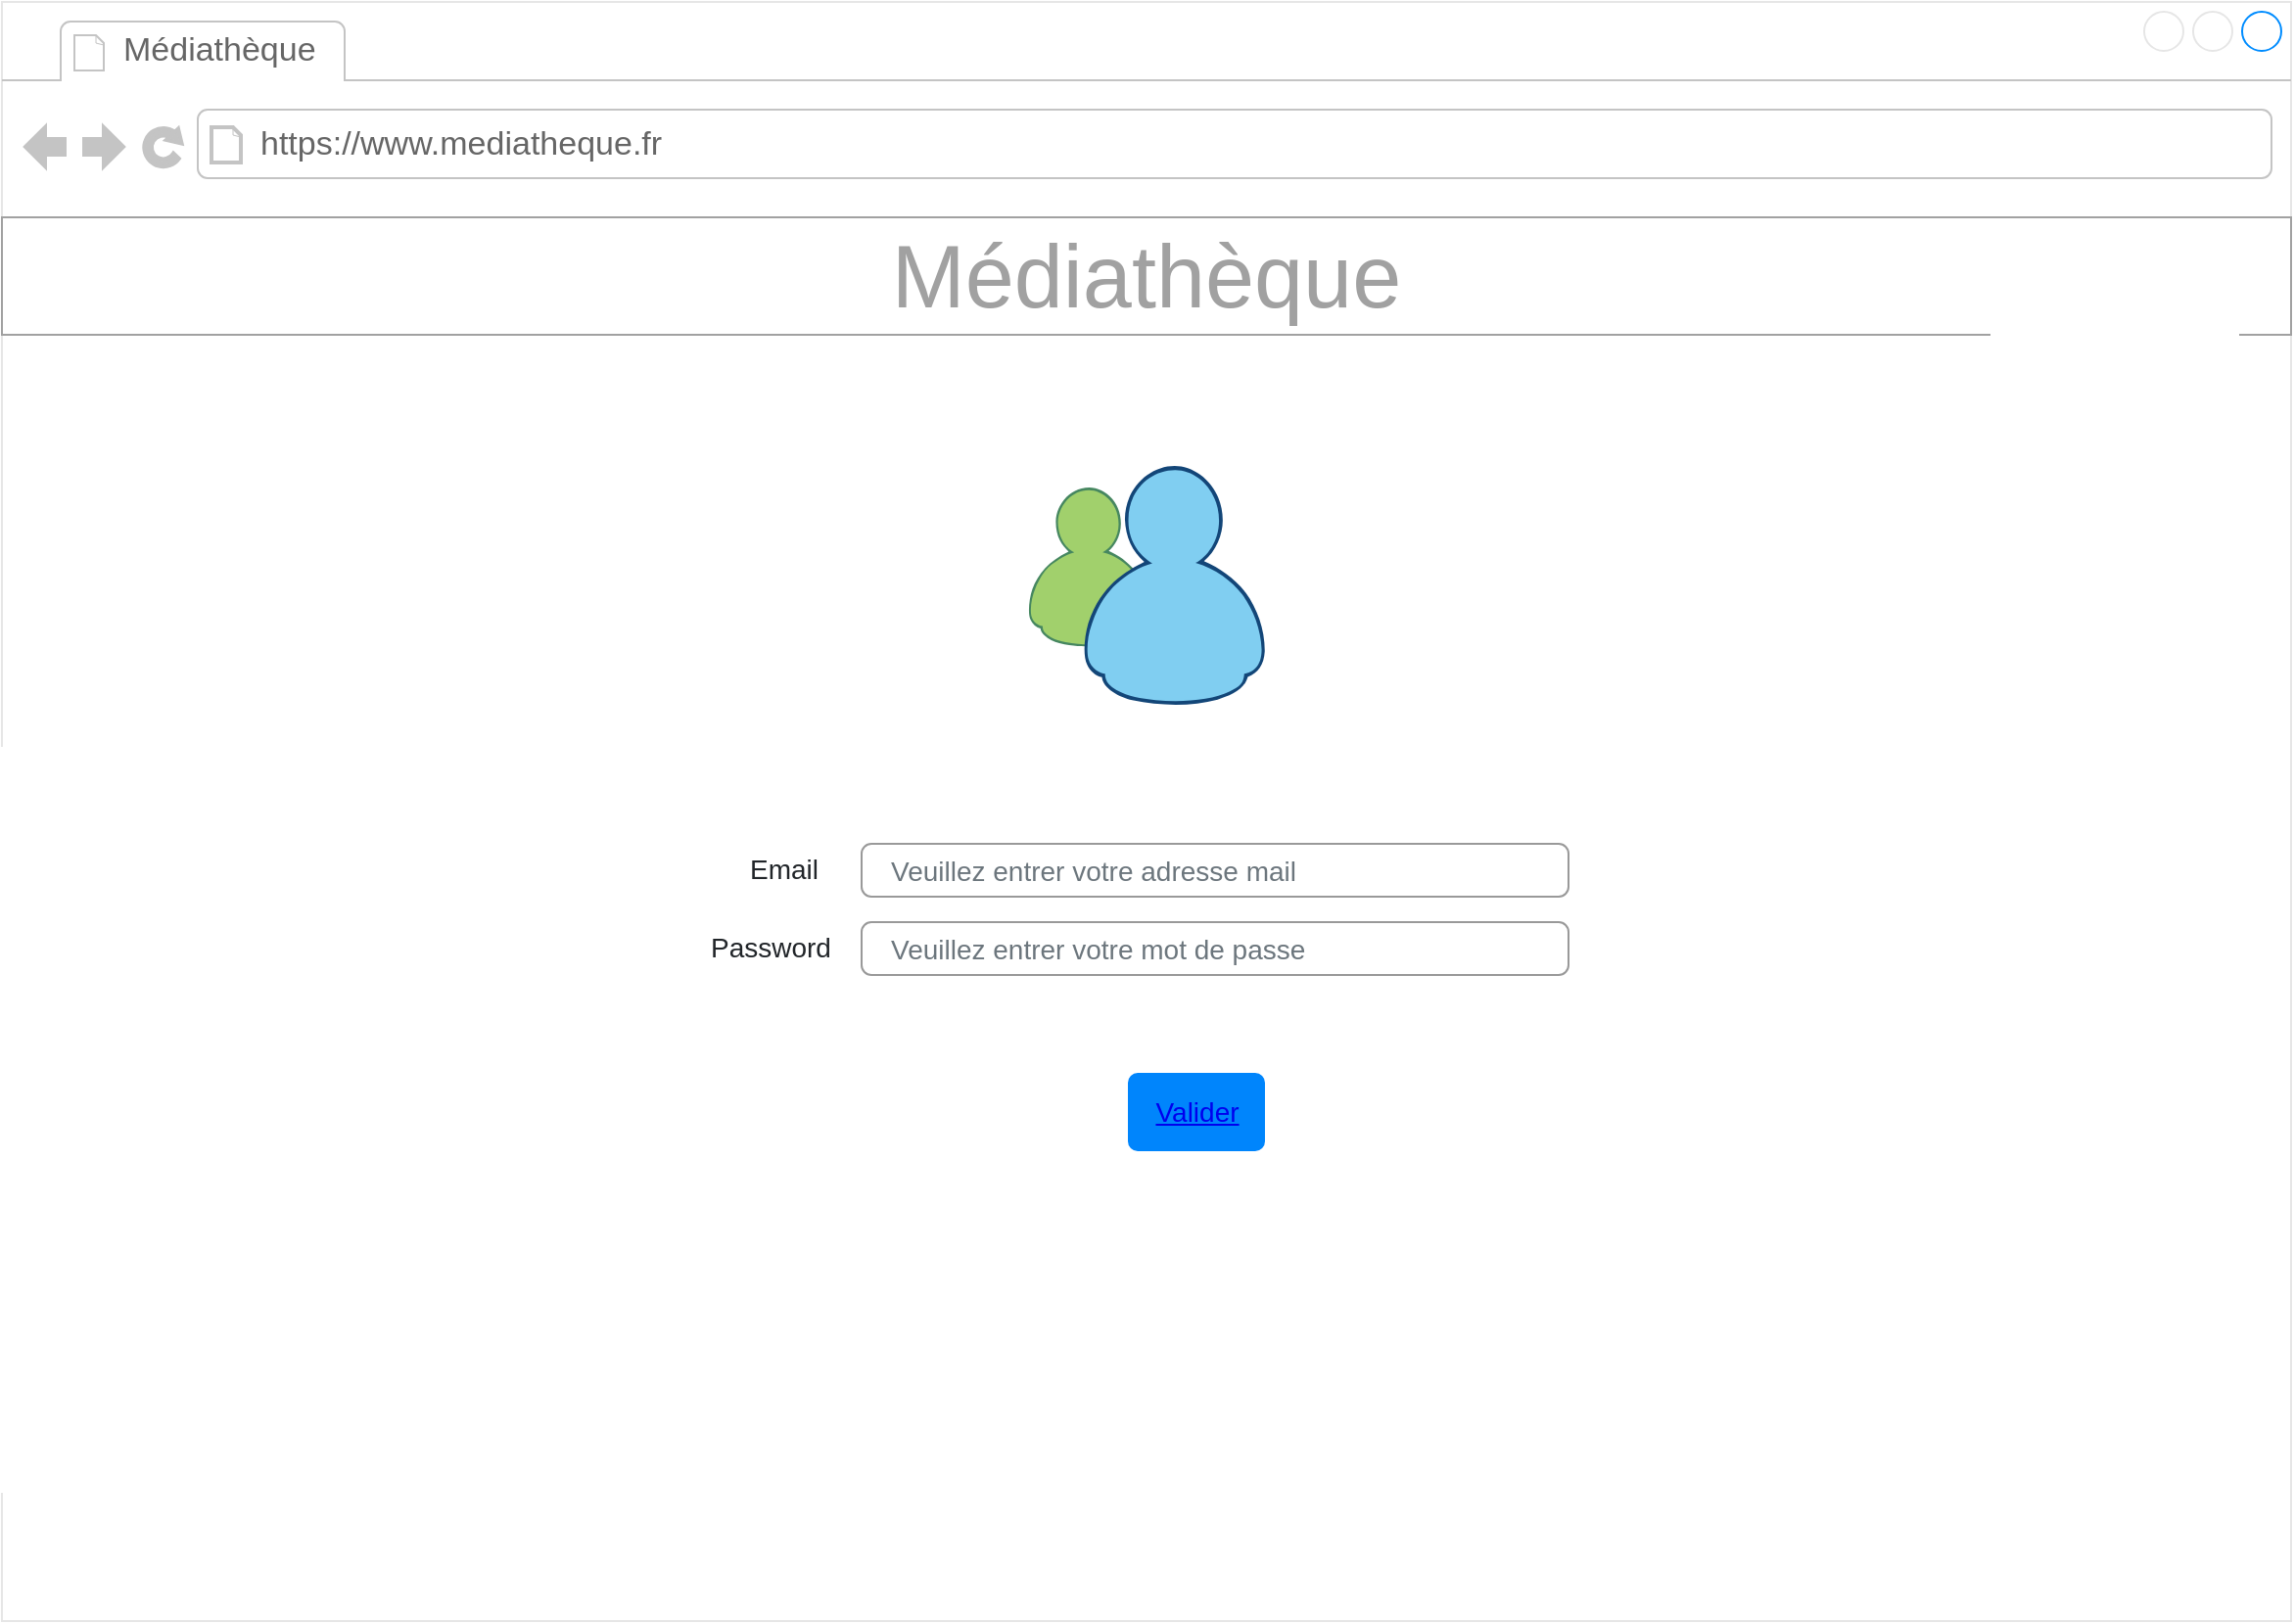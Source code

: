 <mxfile pages="8">
    <diagram id="KhAVEVeGBNZsgOdz26UX" name="Accueil - connexion">
        <mxGraphModel dx="2297" dy="1701" grid="1" gridSize="10" guides="1" tooltips="1" connect="1" arrows="1" fold="1" page="1" pageScale="1" pageWidth="1169" pageHeight="827" math="0" shadow="0">
            <root>
                <mxCell id="qpgFqabyOtMZ8Cn9adf--0"/>
                <mxCell id="qpgFqabyOtMZ8Cn9adf--1" parent="qpgFqabyOtMZ8Cn9adf--0"/>
                <mxCell id="2q_CF3ncoclx0qq8ow7w-0" value="" style="strokeWidth=1;shadow=0;dashed=0;align=center;html=1;shape=mxgraph.mockup.containers.browserWindow;rSize=0;strokeColor=#E6E6E6;strokeColor2=#008cff;strokeColor3=#c4c4c4;mainText=,;recursiveResize=0;" parent="qpgFqabyOtMZ8Cn9adf--1" vertex="1">
                    <mxGeometry x="-1169" y="-827" width="1169" height="827" as="geometry"/>
                </mxCell>
                <mxCell id="2q_CF3ncoclx0qq8ow7w-1" value="Médiathèque" style="strokeWidth=1;shadow=0;dashed=0;align=center;html=1;shape=mxgraph.mockup.containers.anchor;fontSize=17;fontColor=#666666;align=left;" parent="2q_CF3ncoclx0qq8ow7w-0" vertex="1">
                    <mxGeometry x="60" y="12" width="150" height="26" as="geometry"/>
                </mxCell>
                <mxCell id="2q_CF3ncoclx0qq8ow7w-2" value="https://www.mediatheque.fr" style="strokeWidth=1;shadow=0;dashed=0;align=center;html=1;shape=mxgraph.mockup.containers.anchor;rSize=0;fontSize=17;fontColor=#666666;align=left;" parent="2q_CF3ncoclx0qq8ow7w-0" vertex="1">
                    <mxGeometry x="130" y="60" width="250" height="26" as="geometry"/>
                </mxCell>
                <mxCell id="2q_CF3ncoclx0qq8ow7w-4" value="&lt;font style=&quot;font-size: 45px&quot; color=&quot;#a1a1a1&quot;&gt;Médiathèque&lt;/font&gt;" style="rounded=0;whiteSpace=wrap;html=1;strokeColor=#A1A1A1;" parent="2q_CF3ncoclx0qq8ow7w-0" vertex="1">
                    <mxGeometry y="110" width="1169" height="60" as="geometry"/>
                </mxCell>
                <mxCell id="_LC4aU_7HFLrregae4HF-0" value="" style="dashed=0;outlineConnect=0;html=1;align=center;labelPosition=center;verticalLabelPosition=bottom;verticalAlign=top;shape=mxgraph.weblogos.messenger;fontSize=45;fontColor=#A1A1A1;strokeColor=#A1A1A1;fillColor=#A1A1A1;" parent="2q_CF3ncoclx0qq8ow7w-0" vertex="1">
                    <mxGeometry x="524" y="237" width="121" height="123" as="geometry"/>
                </mxCell>
                <mxCell id="_LC4aU_7HFLrregae4HF-1" value="Email" style="fillColor=none;strokeColor=none;align=left;fontSize=14;fontColor=#212529;" parent="2q_CF3ncoclx0qq8ow7w-0" vertex="1">
                    <mxGeometry x="380" y="427" width="59" height="30" as="geometry"/>
                </mxCell>
                <mxCell id="_LC4aU_7HFLrregae4HF-2" value="Veuillez entrer votre adresse mail" style="html=1;shadow=0;dashed=0;shape=mxgraph.bootstrap.rrect;rSize=5;fillColor=none;strokeColor=#999999;align=left;spacing=15;fontSize=14;fontColor=#6C767D;" parent="2q_CF3ncoclx0qq8ow7w-0" vertex="1">
                    <mxGeometry x="439" y="430" width="361" height="27" as="geometry"/>
                </mxCell>
                <mxCell id="_LC4aU_7HFLrregae4HF-3" value="Password" style="fillColor=none;strokeColor=none;align=left;fontSize=14;fontColor=#212529;" parent="2q_CF3ncoclx0qq8ow7w-0" vertex="1">
                    <mxGeometry x="360" y="467" width="79" height="30" as="geometry"/>
                </mxCell>
                <mxCell id="_LC4aU_7HFLrregae4HF-4" value="Veuillez entrer votre mot de passe" style="html=1;shadow=0;dashed=0;shape=mxgraph.bootstrap.rrect;rSize=5;fillColor=none;strokeColor=#999999;align=left;spacing=15;fontSize=14;fontColor=#6C767D;" parent="2q_CF3ncoclx0qq8ow7w-0" vertex="1">
                    <mxGeometry x="439" y="470" width="361" height="27" as="geometry"/>
                </mxCell>
                <mxCell id="_LC4aU_7HFLrregae4HF-11" value="&lt;a href=&quot;data:page/id,yl5hMWLeE0mNzgKsfhri&quot;&gt;Valider&lt;/a&gt;" style="html=1;shadow=0;dashed=0;shape=mxgraph.bootstrap.rrect;rSize=5;fillColor=#0085FC;strokeColor=none;align=center;fontSize=14;fontColor=#FFFFFF;sketch=0;" parent="2q_CF3ncoclx0qq8ow7w-0" vertex="1">
                    <mxGeometry x="575" y="547" width="70" height="40" as="geometry"/>
                </mxCell>
            </root>
        </mxGraphModel>
    </diagram>
    <diagram id="yl5hMWLeE0mNzgKsfhri" name="Accueil">
        <mxGraphModel dx="2297" dy="874" grid="1" gridSize="10" guides="1" tooltips="1" connect="1" arrows="1" fold="1" page="1" pageScale="1" pageWidth="1169" pageHeight="827" math="0" shadow="0">
            <root>
                <mxCell id="0"/>
                <mxCell id="1" parent="0"/>
                <mxCell id="hwpM2E2XxFLgyICyP1M_-1" value="" style="strokeWidth=1;shadow=0;dashed=0;align=center;html=1;shape=mxgraph.mockup.containers.browserWindow;rSize=0;strokeColor=#666666;strokeColor2=#008cff;strokeColor3=#c4c4c4;mainText=,;recursiveResize=0;fontSize=16;fontStyle=0" parent="1" vertex="1">
                    <mxGeometry x="-1169" width="1169" height="827" as="geometry"/>
                </mxCell>
                <mxCell id="hwpM2E2XxFLgyICyP1M_-2" value="Médiathèque" style="strokeWidth=1;shadow=0;dashed=0;align=center;html=1;shape=mxgraph.mockup.containers.anchor;fontSize=17;fontColor=#666666;align=left;" parent="hwpM2E2XxFLgyICyP1M_-1" vertex="1">
                    <mxGeometry x="60" y="12" width="150" height="26" as="geometry"/>
                </mxCell>
                <mxCell id="hwpM2E2XxFLgyICyP1M_-3" value="https://www.mediatheque.fr" style="strokeWidth=1;shadow=0;dashed=0;align=center;html=1;shape=mxgraph.mockup.containers.anchor;rSize=0;fontSize=17;fontColor=#666666;align=left;" parent="hwpM2E2XxFLgyICyP1M_-1" vertex="1">
                    <mxGeometry x="130" y="60" width="250" height="26" as="geometry"/>
                </mxCell>
                <mxCell id="hwpM2E2XxFLgyICyP1M_-8" value="&lt;font style=&quot;font-size: 45px&quot; color=&quot;#a1a1a1&quot;&gt;Médiathèque&lt;/font&gt;" style="rounded=0;whiteSpace=wrap;html=1;strokeColor=#A1A1A1;" parent="hwpM2E2XxFLgyICyP1M_-1" vertex="1">
                    <mxGeometry y="110" width="1160" height="60" as="geometry"/>
                </mxCell>
                <mxCell id="2kUuNyUJB9OK22wc0VwA-8" value="Infos pratique" style="rounded=0;whiteSpace=wrap;html=1;fontSize=16;fontColor=#FFFFFF;strokeColor=#666666;fillColor=#C2C2C2;fontStyle=1" parent="hwpM2E2XxFLgyICyP1M_-1" vertex="1">
                    <mxGeometry x="167" y="200" width="151" height="60" as="geometry"/>
                </mxCell>
                <UserObject label="Consulter une ressrouce" link="data:page/id,vRAD9Q63Qiz3Y1zbIMJT" id="2kUuNyUJB9OK22wc0VwA-9">
                    <mxCell style="rounded=0;whiteSpace=wrap;html=1;fontSize=16;strokeColor=#666666;fillColor=#C2C2C2;fontColor=#FFFFFF;fontStyle=1" parent="hwpM2E2XxFLgyICyP1M_-1" vertex="1">
                        <mxGeometry x="318" y="200" width="152" height="60" as="geometry"/>
                    </mxCell>
                </UserObject>
                <mxCell id="2kUuNyUJB9OK22wc0VwA-10" value="Gérer une ressource" style="rounded=0;whiteSpace=wrap;html=1;fontSize=16;strokeColor=#666666;fillColor=#C2C2C2;fontColor=#FFFFFF;fontStyle=1" parent="hwpM2E2XxFLgyICyP1M_-1" vertex="1">
                    <mxGeometry x="470" y="200" width="139" height="60" as="geometry"/>
                </mxCell>
                <mxCell id="2kUuNyUJB9OK22wc0VwA-11" value="Gérer un utilisateur" style="rounded=0;whiteSpace=wrap;html=1;fontSize=16;strokeColor=#666666;fillColor=#C2C2C2;fontColor=#FFFFFF;fontStyle=1" parent="hwpM2E2XxFLgyICyP1M_-1" vertex="1">
                    <mxGeometry x="609" y="200" width="138" height="60" as="geometry"/>
                </mxCell>
                <mxCell id="8kQ3QEMzD5kADTaKjLia-3" value="Actualité" style="rounded=0;whiteSpace=wrap;html=1;fontSize=16;fontColor=#FFFFFF;strokeColor=#666666;fillColor=#A1A1A1;gradientColor=#A1A1A1;fontStyle=1" parent="hwpM2E2XxFLgyICyP1M_-1" vertex="1">
                    <mxGeometry x="18" y="280" width="582" height="520" as="geometry"/>
                </mxCell>
                <mxCell id="8kQ3QEMzD5kADTaKjLia-4" value="" style="shape=image;html=1;verticalAlign=top;verticalLabelPosition=bottom;labelBackgroundColor=#ffffff;imageAspect=0;aspect=fixed;image=https://cdn2.iconfinder.com/data/icons/crystalproject/128x128/apps/cal.png;fontSize=12;fontColor=#FFFFFF;strokeColor=#666666;fillColor=#A1A1A1;gradientColor=#A1A1A1;" parent="hwpM2E2XxFLgyICyP1M_-1" vertex="1">
                    <mxGeometry x="910" y="260" width="180" height="180" as="geometry"/>
                </mxCell>
                <mxCell id="8kQ3QEMzD5kADTaKjLia-5" value="Evènements à venir" style="rounded=0;whiteSpace=wrap;html=1;fontSize=16;fontColor=#FFFFFF;strokeColor=#666666;fillColor=#A1A1A1;gradientColor=#A1A1A1;fontStyle=1" parent="hwpM2E2XxFLgyICyP1M_-1" vertex="1">
                    <mxGeometry x="628" y="280" width="272" height="140" as="geometry"/>
                </mxCell>
                <mxCell id="8kQ3QEMzD5kADTaKjLia-7" value="Les nouveautés de ce mois-ci" style="rounded=0;whiteSpace=wrap;html=1;fontSize=16;fontColor=#FFFFFF;strokeColor=#666666;fillColor=#A1A1A1;gradientColor=#A1A1A1;fontStyle=1" parent="hwpM2E2XxFLgyICyP1M_-1" vertex="1">
                    <mxGeometry x="628" y="440" width="502" height="360" as="geometry"/>
                </mxCell>
                <UserObject label="&amp;nbsp; &amp;nbsp; &amp;nbsp; &amp;nbsp; &amp;nbsp; &amp;nbsp; &amp;nbsp;Mon profil" link="data:page/id,lGLJw4ro3tzLa91ZYzbf" id="7eS42DswP7opID5vfkek-1">
                    <mxCell style="rounded=0;whiteSpace=wrap;html=1;fontSize=16;fontColor=#FFFFFF;strokeColor=#666666;fillColor=#C2C2C2;align=center;fontStyle=1" parent="hwpM2E2XxFLgyICyP1M_-1" vertex="1">
                        <mxGeometry x="1009" y="200" width="151" height="60" as="geometry"/>
                    </mxCell>
                </UserObject>
                <mxCell id="YyFcrugd1PkfDhJ9REQl-3" value="" style="verticalLabelPosition=bottom;shadow=0;dashed=0;align=center;html=1;verticalAlign=top;strokeWidth=1;shape=mxgraph.mockup.containers.userFemale;strokeColor=#666666;strokeColor2=#008cff;fontSize=12;fontColor=#FFFFFF;fillColor=#FFFFFF;gradientColor=#FFFFFF;" parent="hwpM2E2XxFLgyICyP1M_-1" vertex="1">
                    <mxGeometry x="1024" y="215" width="40" height="30" as="geometry"/>
                </mxCell>
                <mxCell id="ko53vkQvorDcL-SV9aA--1" value="Services" style="rounded=0;whiteSpace=wrap;html=1;fontSize=16;strokeColor=#666666;fillColor=#C2C2C2;fontColor=#FFFFFF;fontStyle=1" parent="hwpM2E2XxFLgyICyP1M_-1" vertex="1">
                    <mxGeometry x="747" y="200" width="138" height="60" as="geometry"/>
                </mxCell>
                <mxCell id="qNy6yUwyIaN30i7Qmlq7-1" value="" style="rounded=0;whiteSpace=wrap;html=1;fontSize=12;fontColor=#333333;strokeColor=#666666;fillColor=#C2C2C2;" parent="hwpM2E2XxFLgyICyP1M_-1" vertex="1">
                    <mxGeometry y="200" width="1168" height="60" as="geometry"/>
                </mxCell>
                <UserObject label="Services" link="data:page/id,1y3C5vE3ofAHqLID96lu" id="qNy6yUwyIaN30i7Qmlq7-2">
                    <mxCell style="rounded=0;whiteSpace=wrap;html=1;fontSize=16;fontColor=#FFFFFF;strokeColor=#666666;fillColor=#C2C2C2;fontStyle=1" parent="hwpM2E2XxFLgyICyP1M_-1" vertex="1">
                        <mxGeometry x="717" y="200" width="151" height="60" as="geometry"/>
                    </mxCell>
                </UserObject>
                <UserObject label="Gérer une ressource" link="data:page/id,QXc0wzj-9IYIJqLfSLoC" id="qNy6yUwyIaN30i7Qmlq7-4">
                    <mxCell style="rounded=0;whiteSpace=wrap;html=1;fontSize=16;strokeColor=#666666;fillColor=#C2C2C2;fontColor=#FFFFFF;fontStyle=1" parent="hwpM2E2XxFLgyICyP1M_-1" vertex="1">
                        <mxGeometry x="302" y="200" width="139" height="60" as="geometry"/>
                    </mxCell>
                </UserObject>
                <UserObject label="Gérer un utilisateur" link="data:page/id,gnByjOrjejcISsql6juy" id="qNy6yUwyIaN30i7Qmlq7-5">
                    <mxCell style="rounded=0;whiteSpace=wrap;html=1;fontSize=16;strokeColor=#666666;fillColor=#C2C2C2;fontColor=#FFFFFF;fontStyle=1" parent="hwpM2E2XxFLgyICyP1M_-1" vertex="1">
                        <mxGeometry x="441" y="200" width="138" height="60" as="geometry"/>
                    </mxCell>
                </UserObject>
                <UserObject label="A propos" link="data:page/id,FaWUZfU0TmcHPQL3xSgL" id="qNy6yUwyIaN30i7Qmlq7-6">
                    <mxCell style="rounded=0;whiteSpace=wrap;html=1;fontSize=16;strokeColor=#666666;fillColor=#C2C2C2;fontColor=#FFFFFF;fontStyle=1" parent="hwpM2E2XxFLgyICyP1M_-1" vertex="1">
                        <mxGeometry x="579" y="200" width="138" height="60" as="geometry"/>
                    </mxCell>
                </UserObject>
                <UserObject label="&amp;nbsp; &amp;nbsp; &amp;nbsp; &amp;nbsp; &amp;nbsp; &amp;nbsp; &amp;nbsp;Mon profil" link="data:page/id,lGLJw4ro3tzLa91ZYzbf" id="qNy6yUwyIaN30i7Qmlq7-7">
                    <mxCell style="rounded=0;whiteSpace=wrap;html=1;fontSize=16;fontColor=#FFFFFF;strokeColor=#666666;fillColor=#C2C2C2;align=center;fontStyle=1" parent="hwpM2E2XxFLgyICyP1M_-1" vertex="1">
                        <mxGeometry x="1005" y="200" width="163" height="60" as="geometry"/>
                    </mxCell>
                </UserObject>
                <mxCell id="qNy6yUwyIaN30i7Qmlq7-8" value="" style="verticalLabelPosition=bottom;shadow=0;dashed=0;align=center;html=1;verticalAlign=top;strokeWidth=1;shape=mxgraph.mockup.containers.userFemale;strokeColor=#666666;strokeColor2=#008cff;fontSize=12;fontColor=#FFFFFF;fillColor=#FFFFFF;gradientColor=#FFFFFF;" parent="hwpM2E2XxFLgyICyP1M_-1" vertex="1">
                    <mxGeometry x="1024" y="215" width="40" height="30" as="geometry"/>
                </mxCell>
                <UserObject label="Accueil" link="data:page/id,yl5hMWLeE0mNzgKsfhri" id="qNy6yUwyIaN30i7Qmlq7-9">
                    <mxCell style="rounded=0;whiteSpace=wrap;html=1;fontSize=16;fontColor=#C2C2C2;strokeColor=#666666;fillColor=#FFFFFF;fontStyle=1" parent="hwpM2E2XxFLgyICyP1M_-1" vertex="1">
                        <mxGeometry y="200" width="150" height="60" as="geometry"/>
                    </mxCell>
                </UserObject>
                <mxCell id="IrZvMxoCYofxvJMMqDIC-1" value="" style="html=1;shadow=0;dashed=0;shape=mxgraph.bootstrap.rrect;rSize=5;strokeColor=#CED4DA;html=1;whiteSpace=wrap;fillColor=#FFFFFF;fontColor=#7D868C;align=left;spacingLeft=0;spacing=15;fontSize=14;" parent="hwpM2E2XxFLgyICyP1M_-1" vertex="1">
                    <mxGeometry x="909" y="123.5" width="227" height="33" as="geometry"/>
                </mxCell>
                <mxCell id="IrZvMxoCYofxvJMMqDIC-2" value="Rechercher" style="html=1;shadow=0;dashed=0;shape=mxgraph.bootstrap.rightButton;strokeColor=#6C757D;gradientColor=inherit;fontColor=inherit;fillColor=inherit;rSize=5;perimeter=none;whiteSpace=wrap;resizeHeight=1;fontSize=14;" parent="IrZvMxoCYofxvJMMqDIC-1" vertex="1">
                    <mxGeometry x="1" width="89" height="33" relative="1" as="geometry">
                        <mxPoint x="-70" as="offset"/>
                    </mxGeometry>
                </mxCell>
                <mxCell id="I9VGXH25nW6fvn07arWQ-3" value="" style="shape=image;html=1;verticalAlign=top;verticalLabelPosition=bottom;labelBackgroundColor=#ffffff;imageAspect=0;aspect=fixed;image=https://cdn4.iconfinder.com/data/icons/ui-office/512/User_Interface-40-128.png;shadow=0;fontSize=31;fontColor=#C2C2C2;strokeColor=#FFFFFF;fillColor=#666666;gradientColor=#000000;fontStyle=1;strokeWidth=2;" parent="hwpM2E2XxFLgyICyP1M_-1" vertex="1">
                    <mxGeometry x="1147" y="240" width="20" height="20" as="geometry"/>
                </mxCell>
                <mxCell id="ehqHapJsMNVJfKHCFS16-1" value="" style="rounded=0;whiteSpace=wrap;html=1;shadow=0;labelBackgroundColor=none;fontSize=29;strokeColor=#FFFFFF;fillColor=#FFFFFF;" parent="hwpM2E2XxFLgyICyP1M_-1" vertex="1">
                    <mxGeometry y="259" width="150" height="1.5" as="geometry"/>
                </mxCell>
                <UserObject label="Consulter une ressrouce" link="data:page/id,vRAD9Q63Qiz3Y1zbIMJT" id="qNy6yUwyIaN30i7Qmlq7-3">
                    <mxCell style="rounded=0;whiteSpace=wrap;html=1;fontSize=16;strokeColor=#666666;fillColor=#C2C2C2;fontColor=#FFFFFF;fontStyle=1" parent="hwpM2E2XxFLgyICyP1M_-1" vertex="1">
                        <mxGeometry x="150" y="200" width="152" height="60" as="geometry"/>
                    </mxCell>
                </UserObject>
            </root>
        </mxGraphModel>
    </diagram>
    <diagram id="vRAD9Q63Qiz3Y1zbIMJT" name="Consulter ressources">
        <mxGraphModel dx="2297" dy="1701" grid="1" gridSize="10" guides="1" tooltips="1" connect="1" arrows="1" fold="1" page="1" pageScale="1" pageWidth="1169" pageHeight="827" math="0" shadow="0">
            <root>
                <mxCell id="6pEGalEXN988fHv8bkiI-0"/>
                <mxCell id="6pEGalEXN988fHv8bkiI-1" parent="6pEGalEXN988fHv8bkiI-0"/>
                <mxCell id="jw-sKJdZKyoYY7lRWgD9-2" value="" style="ellipse;whiteSpace=wrap;html=1;aspect=fixed;shadow=0;labelBackgroundColor=default;strokeColor=#FFFF33;fillColor=#FFFF33;" parent="6pEGalEXN988fHv8bkiI-1" vertex="1">
                    <mxGeometry x="-525" y="-288" width="13" height="13" as="geometry"/>
                </mxCell>
                <mxCell id="6PWRT6hDFYkpvlV65UBd-0" value="" style="strokeWidth=1;shadow=0;dashed=0;align=center;html=1;shape=mxgraph.mockup.containers.browserWindow;rSize=0;strokeColor=#E6E6E6;strokeColor2=#008cff;strokeColor3=#c4c4c4;mainText=,;recursiveResize=0;" parent="6pEGalEXN988fHv8bkiI-1" vertex="1">
                    <mxGeometry x="-1169" y="-827" width="1169" height="827" as="geometry"/>
                </mxCell>
                <mxCell id="6PWRT6hDFYkpvlV65UBd-1" value="Médiathèque" style="strokeWidth=1;shadow=0;dashed=0;align=center;html=1;shape=mxgraph.mockup.containers.anchor;fontSize=17;fontColor=#666666;align=left;" parent="6PWRT6hDFYkpvlV65UBd-0" vertex="1">
                    <mxGeometry x="60" y="12" width="150" height="26" as="geometry"/>
                </mxCell>
                <mxCell id="6PWRT6hDFYkpvlV65UBd-2" value="https://www.mediatheque.fr" style="strokeWidth=1;shadow=0;dashed=0;align=center;html=1;shape=mxgraph.mockup.containers.anchor;rSize=0;fontSize=17;fontColor=#666666;align=left;" parent="6PWRT6hDFYkpvlV65UBd-0" vertex="1">
                    <mxGeometry x="130" y="60" width="250" height="26" as="geometry"/>
                </mxCell>
                <mxCell id="6PWRT6hDFYkpvlV65UBd-4" value="" style="rounded=0;whiteSpace=wrap;html=1;strokeColor=#A1A1A1;" parent="6PWRT6hDFYkpvlV65UBd-0" vertex="1">
                    <mxGeometry y="110" width="1160" height="60" as="geometry"/>
                </mxCell>
                <mxCell id="v8ZEa6mfONF1BPQ4MSxp-20" value="" style="html=1;shadow=0;dashed=0;shape=mxgraph.bootstrap.rrect;rSize=5;strokeColor=#CED4DA;html=1;whiteSpace=wrap;fillColor=#FFFFFF;fontColor=#7D868C;align=left;spacingLeft=0;spacing=15;fontSize=14;" parent="6PWRT6hDFYkpvlV65UBd-0" vertex="1">
                    <mxGeometry x="900" y="177" width="227" height="33" as="geometry"/>
                </mxCell>
                <mxCell id="v8ZEa6mfONF1BPQ4MSxp-21" value="Rechercher" style="html=1;shadow=0;dashed=0;shape=mxgraph.bootstrap.rightButton;strokeColor=#6C757D;gradientColor=inherit;fontColor=inherit;fillColor=inherit;rSize=5;perimeter=none;whiteSpace=wrap;resizeHeight=1;fontSize=14;" parent="v8ZEa6mfONF1BPQ4MSxp-20" vertex="1">
                    <mxGeometry x="1" width="89" height="33" relative="1" as="geometry">
                        <mxPoint x="-70" as="offset"/>
                    </mxGeometry>
                </mxCell>
                <mxCell id="v8ZEa6mfONF1BPQ4MSxp-18" value="&lt;b style=&quot;color: rgb(108 , 118 , 125)&quot;&gt;&lt;font style=&quot;font-size: 20px&quot;&gt;Les Misérables&amp;nbsp;&lt;/font&gt;&lt;font style=&quot;font-size: 12px&quot;&gt;V. Hugo&lt;/font&gt;&lt;br&gt;&lt;br style=&quot;font-size: 10px&quot;&gt;&lt;/b&gt;&lt;span style=&quot;font-family: &amp;#34;open sans&amp;#34; , &amp;#34;arial&amp;#34; , sans-serif ; text-align: justify ; background-color: rgb(255 , 255 , 255)&quot;&gt;Lorem ipsum dolor sit amet, consectetur adipiscing elit. Nam pretium elit vel malesuada mollis. Orci varius natoque penatibus et magnis dis parturient montes.&amp;nbsp;&lt;/span&gt;&lt;br&gt;&lt;br&gt;&lt;font color=&quot;#999999&quot;&gt;&lt;span style=&quot;font-size: 12px&quot;&gt;Type: Livre&amp;nbsp; &amp;nbsp; &amp;nbsp; &amp;nbsp; &amp;nbsp; &amp;nbsp; Genre: Dramatique&amp;nbsp; &amp;nbsp; &amp;nbsp; &amp;nbsp; &amp;nbsp; Etat: dispo&lt;/span&gt;&lt;/font&gt;" style="html=1;shadow=0;dashed=0;shape=mxgraph.bootstrap.rrect;rSize=5;strokeColor=#DFDFDF;html=1;whiteSpace=wrap;fillColor=#ffffff;fontColor=#000000;verticalAlign=top;align=left;spacing=20;fontSize=14;spacingLeft=170;" parent="6PWRT6hDFYkpvlV65UBd-0" vertex="1">
                    <mxGeometry x="279" y="594" width="591" height="180" as="geometry"/>
                </mxCell>
                <mxCell id="v8ZEa6mfONF1BPQ4MSxp-19" value="Image" style="html=1;shadow=0;dashed=0;shape=mxgraph.bootstrap.leftButton;rSize=5;perimeter=none;whiteSpace=wrap;fillColor=#C2C2C2;strokeColor=#DFDFDF;fontColor=#DEE2E6;resizeWidth=1;fontSize=18;" parent="v8ZEa6mfONF1BPQ4MSxp-18" vertex="1">
                    <mxGeometry width="131.15" height="180" relative="1" as="geometry"/>
                </mxCell>
                <mxCell id="jw-sKJdZKyoYY7lRWgD9-3" value="" style="ellipse;whiteSpace=wrap;html=1;aspect=fixed;shadow=0;labelBackgroundColor=default;strokeColor=#3333FF;fillColor=#3333FF;" parent="v8ZEa6mfONF1BPQ4MSxp-18" vertex="1">
                    <mxGeometry x="389" y="134" width="13" height="13" as="geometry"/>
                </mxCell>
                <mxCell id="v8ZEa6mfONF1BPQ4MSxp-16" value="&lt;b style=&quot;color: rgb(108 , 118 , 125)&quot;&gt;&lt;font style=&quot;font-size: 20px&quot;&gt;Le Petit Prince &lt;/font&gt;&lt;font style=&quot;font-size: 12px&quot;&gt;A d. Saint-Exupéry&lt;/font&gt;&lt;br&gt;&lt;br style=&quot;font-size: 10px&quot;&gt;&lt;/b&gt;&lt;span style=&quot;font-family: &amp;#34;open sans&amp;#34; , &amp;#34;arial&amp;#34; , sans-serif ; text-align: justify ; background-color: rgb(255 , 255 , 255)&quot;&gt;Lorem ipsum dolor sit amet, consectetur adipiscing elit. Nam pretium elit vel malesuada mollis. Orci varius natoque penatibus et magnis dis parturient montes.&amp;nbsp;&lt;/span&gt;&lt;br&gt;&lt;br&gt;&lt;font color=&quot;#999999&quot;&gt;&lt;span style=&quot;font-size: 12px&quot;&gt;Type: Livre&amp;nbsp; &amp;nbsp; &amp;nbsp; &amp;nbsp; &amp;nbsp; &amp;nbsp; Genre: Roman&amp;nbsp; &amp;nbsp; &amp;nbsp; &amp;nbsp; &amp;nbsp; &amp;nbsp; &amp;nbsp; Etat: dispo&lt;/span&gt;&lt;/font&gt;" style="html=1;shadow=0;dashed=0;shape=mxgraph.bootstrap.rrect;rSize=5;strokeColor=#DFDFDF;html=1;whiteSpace=wrap;fillColor=#ffffff;fontColor=#000000;verticalAlign=top;align=left;spacing=20;fontSize=14;spacingLeft=170;" parent="6PWRT6hDFYkpvlV65UBd-0" vertex="1">
                    <mxGeometry x="279" y="404" width="591" height="180" as="geometry"/>
                </mxCell>
                <mxCell id="v8ZEa6mfONF1BPQ4MSxp-17" value="Image" style="html=1;shadow=0;dashed=0;shape=mxgraph.bootstrap.leftButton;rSize=5;perimeter=none;whiteSpace=wrap;fillColor=#C2C2C2;strokeColor=#DFDFDF;fontColor=#DEE2E6;resizeWidth=1;fontSize=18;" parent="v8ZEa6mfONF1BPQ4MSxp-16" vertex="1">
                    <mxGeometry width="130" height="180" relative="1" as="geometry"/>
                </mxCell>
                <mxCell id="NNoTAnvwdr5aqvqmSrYG-0" value="" style="ellipse;whiteSpace=wrap;html=1;aspect=fixed;shadow=0;labelBackgroundColor=default;strokeColor=#FFB366;fillColor=#FF9933;" parent="v8ZEa6mfONF1BPQ4MSxp-16" vertex="1">
                    <mxGeometry x="365" y="135" width="13" height="13" as="geometry"/>
                </mxCell>
                <mxCell id="v8ZEa6mfONF1BPQ4MSxp-8" value="&lt;b style=&quot;color: rgb(108 , 118 , 125)&quot;&gt;&lt;span style=&quot;font-size: 20px&quot;&gt;Harry Potter et la coupe de feu&lt;/span&gt;&lt;br&gt;&lt;font style=&quot;font-size: 12px&quot;&gt;J.K Rowling&lt;/font&gt;&lt;br&gt;&lt;br style=&quot;font-size: 10px&quot;&gt;&lt;/b&gt;&lt;span style=&quot;font-family: &amp;#34;open sans&amp;#34; , &amp;#34;arial&amp;#34; , sans-serif ; text-align: justify ; background-color: rgb(255 , 255 , 255)&quot;&gt;Lorem ipsum dolor sit amet, consectetur adipiscing elit. Nam pretium elit vel malesuada mollis. Orci varius natoque penatibus et magnis dis parturient montes.&amp;nbsp;&lt;/span&gt;&lt;br&gt;&lt;br&gt;&lt;font color=&quot;#999999&quot;&gt;&lt;span style=&quot;font-size: 12px&quot;&gt;Type: Livre&amp;nbsp; &amp;nbsp; &amp;nbsp; &amp;nbsp; &amp;nbsp; &amp;nbsp; Genre: Fantastique&amp;nbsp; &amp;nbsp; &amp;nbsp; &amp;nbsp; &amp;nbsp; Etat: dispo&lt;/span&gt;&lt;/font&gt;" style="html=1;shadow=0;dashed=0;shape=mxgraph.bootstrap.rrect;rSize=5;strokeColor=#DFDFDF;html=1;whiteSpace=wrap;fillColor=#ffffff;fontColor=#000000;verticalAlign=top;align=left;spacing=20;fontSize=14;spacingLeft=170;" parent="6PWRT6hDFYkpvlV65UBd-0" vertex="1">
                    <mxGeometry x="279" y="214" width="591" height="180" as="geometry"/>
                </mxCell>
                <mxCell id="v8ZEa6mfONF1BPQ4MSxp-9" value="Image" style="html=1;shadow=0;dashed=0;shape=mxgraph.bootstrap.leftButton;rSize=5;perimeter=none;whiteSpace=wrap;fillColor=#C2C2C2;strokeColor=#DFDFDF;fontColor=#DEE2E6;resizeWidth=1;fontSize=18;" parent="v8ZEa6mfONF1BPQ4MSxp-8" vertex="1">
                    <mxGeometry width="131.15" height="180" relative="1" as="geometry"/>
                </mxCell>
                <mxCell id="jw-sKJdZKyoYY7lRWgD9-1" value="" style="ellipse;whiteSpace=wrap;html=1;aspect=fixed;shadow=0;labelBackgroundColor=default;strokeColor=#33FF33;fillColor=#66FF66;" parent="v8ZEa6mfONF1BPQ4MSxp-8" vertex="1">
                    <mxGeometry x="390" y="151" width="13" height="13" as="geometry"/>
                </mxCell>
                <mxCell id="oddmXd4pqLXdKhyzwtCt-15" value="Trier par :&amp;nbsp;" style="strokeWidth=1;shadow=0;dashed=0;align=center;html=1;shape=mxgraph.mockup.forms.comboBox;align=left;fillColor2=#aaddff;mainText=;fontSize=17;spacingLeft=3;labelBackgroundColor=default;fillColor=#A1A1A1;strokeColor=#A1A1A1;" parent="6PWRT6hDFYkpvlV65UBd-0" vertex="1">
                    <mxGeometry x="279" y="180" width="141" height="27" as="geometry"/>
                </mxCell>
                <mxCell id="oddmXd4pqLXdKhyzwtCt-16" value="" style="shape=image;html=1;verticalAlign=top;verticalLabelPosition=bottom;labelBackgroundColor=#ffffff;imageAspect=0;aspect=fixed;image=https://cdn2.iconfinder.com/data/icons/font-awesome/1792/sort-alpha-asc-128.png;shadow=0;fontColor=default;strokeColor=#A1A1A1;fillColor=#A1A1A1;gradientColor=#000000;" parent="6PWRT6hDFYkpvlV65UBd-0" vertex="1">
                    <mxGeometry x="356" y="182" width="24" height="24" as="geometry"/>
                </mxCell>
                <mxCell id="oddmXd4pqLXdKhyzwtCt-5" value="" style="html=1;shadow=0;dashed=0;shape=mxgraph.bootstrap.rrect;rSize=5;strokeColor=#DEE2E6;html=1;whiteSpace=wrap;fillColor=#ffffff;fontColor=#666666;fontSize=14;" parent="6PWRT6hDFYkpvlV65UBd-0" vertex="1">
                    <mxGeometry x="489" y="787" width="220" height="30" as="geometry"/>
                </mxCell>
                <mxCell id="oddmXd4pqLXdKhyzwtCt-6" value="Previous" style="strokeColor=inherit;fillColor=inherit;gradientColor=inherit;fontColor=inherit;html=1;shadow=0;dashed=0;shape=mxgraph.bootstrap.leftButton;rSize=5;perimeter=none;whiteSpace=wrap;resizeHeight=1;fontSize=14;" parent="oddmXd4pqLXdKhyzwtCt-5" vertex="1">
                    <mxGeometry width="70" height="30" relative="1" as="geometry"/>
                </mxCell>
                <mxCell id="oddmXd4pqLXdKhyzwtCt-7" value="1" style="strokeColor=inherit;fillColor=inherit;gradientColor=inherit;fontColor=inherit;html=1;shadow=0;dashed=0;perimeter=none;whiteSpace=wrap;resizeHeight=1;fontSize=14;" parent="oddmXd4pqLXdKhyzwtCt-5" vertex="1">
                    <mxGeometry width="30" height="30" relative="1" as="geometry">
                        <mxPoint x="70" as="offset"/>
                    </mxGeometry>
                </mxCell>
                <mxCell id="oddmXd4pqLXdKhyzwtCt-8" value="2" style="strokeColor=inherit;fillColor=inherit;gradientColor=inherit;fontColor=inherit;html=1;shadow=0;dashed=0;perimeter=none;whiteSpace=wrap;resizeHeight=1;fontSize=14;" parent="oddmXd4pqLXdKhyzwtCt-5" vertex="1">
                    <mxGeometry width="30" height="30" relative="1" as="geometry">
                        <mxPoint x="100" as="offset"/>
                    </mxGeometry>
                </mxCell>
                <mxCell id="oddmXd4pqLXdKhyzwtCt-9" value="..." style="strokeColor=inherit;fillColor=inherit;gradientColor=inherit;fontColor=inherit;html=1;shadow=0;dashed=0;perimeter=none;whiteSpace=wrap;resizeHeight=1;fontSize=14;" parent="oddmXd4pqLXdKhyzwtCt-5" vertex="1">
                    <mxGeometry width="30" height="30" relative="1" as="geometry">
                        <mxPoint x="130" as="offset"/>
                    </mxGeometry>
                </mxCell>
                <mxCell id="oddmXd4pqLXdKhyzwtCt-10" value="Next" style="strokeColor=inherit;fillColor=inherit;gradientColor=inherit;fontColor=inherit;html=1;shadow=0;dashed=0;shape=mxgraph.bootstrap.rightButton;rSize=5;perimeter=none;whiteSpace=wrap;resizeHeight=1;fontSize=14;" parent="oddmXd4pqLXdKhyzwtCt-5" vertex="1">
                    <mxGeometry x="1" width="60" height="30" relative="1" as="geometry">
                        <mxPoint x="-60" as="offset"/>
                    </mxGeometry>
                </mxCell>
                <mxCell id="pBbfcT14cwRcgGWVus7V-0" value="" style="rounded=0;whiteSpace=wrap;html=1;fontSize=12;fontColor=#333333;strokeColor=#666666;fillColor=#C2C2C2;" parent="6PWRT6hDFYkpvlV65UBd-0" vertex="1">
                    <mxGeometry y="110" width="1159" height="60" as="geometry"/>
                </mxCell>
                <UserObject label="&amp;nbsp; &amp;nbsp; &amp;nbsp; &amp;nbsp; &amp;nbsp; &amp;nbsp; &amp;nbsp;Mon profil" link="data:page/id,lGLJw4ro3tzLa91ZYzbf" id="pBbfcT14cwRcgGWVus7V-6">
                    <mxCell style="rounded=0;whiteSpace=wrap;html=1;fontSize=16;fontColor=#FFFFFF;strokeColor=#666666;fillColor=#C2C2C2;align=center;fontStyle=1" parent="6PWRT6hDFYkpvlV65UBd-0" vertex="1">
                        <mxGeometry x="1001" y="110" width="169" height="60" as="geometry"/>
                    </mxCell>
                </UserObject>
                <mxCell id="wp-OK01ZfuuvIfivFxu2-0" value="" style="verticalLabelPosition=bottom;shadow=0;dashed=0;align=center;html=1;verticalAlign=top;strokeWidth=1;shape=mxgraph.mockup.containers.userFemale;strokeColor=#666666;strokeColor2=#008cff;fontSize=12;fontColor=#FFFFFF;fillColor=#FFFFFF;gradientColor=#FFFFFF;" parent="6PWRT6hDFYkpvlV65UBd-0" vertex="1">
                    <mxGeometry x="1019" y="125" width="40" height="30" as="geometry"/>
                </mxCell>
                <mxCell id="jeCIocZJ1WwOQnXRO9zH-0" value="" style="rounded=0;whiteSpace=wrap;html=1;shadow=0;labelBackgroundColor=none;fontSize=19;strokeColor=#FFFFFF;fillColor=#FFFFFF;" parent="6PWRT6hDFYkpvlV65UBd-0" vertex="1">
                    <mxGeometry x="303" y="163.5" width="150" height="6.5" as="geometry"/>
                </mxCell>
                <UserObject label="Services" link="data:page/id,1y3C5vE3ofAHqLID96lu" id="6Hn4dbaK_-GFJlBOqGNE-6">
                    <mxCell style="rounded=0;whiteSpace=wrap;html=1;fontSize=16;fontColor=#FFFFFF;strokeColor=#666666;fillColor=#C2C2C2;fontStyle=1" parent="6PWRT6hDFYkpvlV65UBd-0" vertex="1">
                        <mxGeometry x="719" y="110" width="151" height="60" as="geometry"/>
                    </mxCell>
                </UserObject>
                <UserObject label="Consulter une ressrouce" link="data:page/id,vRAD9Q63Qiz3Y1zbIMJT" id="6Hn4dbaK_-GFJlBOqGNE-7">
                    <mxCell style="rounded=0;whiteSpace=wrap;html=1;fontSize=16;strokeColor=#666666;fillColor=#FFFFFF;fontColor=#C2C2C2;fontStyle=1" parent="6PWRT6hDFYkpvlV65UBd-0" vertex="1">
                        <mxGeometry x="152" y="110" width="152" height="60" as="geometry"/>
                    </mxCell>
                </UserObject>
                <UserObject label="Gérer un utilisateur" link="data:page/id,gnByjOrjejcISsql6juy" id="6Hn4dbaK_-GFJlBOqGNE-9">
                    <mxCell style="rounded=0;whiteSpace=wrap;html=1;fontSize=16;strokeColor=#666666;fillColor=#C2C2C2;fontColor=#FFFFFF;fontStyle=1" parent="6PWRT6hDFYkpvlV65UBd-0" vertex="1">
                        <mxGeometry x="443" y="110" width="138" height="60" as="geometry"/>
                    </mxCell>
                </UserObject>
                <UserObject label="A propos" link="data:page/id,FaWUZfU0TmcHPQL3xSgL" id="6Hn4dbaK_-GFJlBOqGNE-10">
                    <mxCell style="rounded=0;whiteSpace=wrap;html=1;fontSize=16;strokeColor=#666666;fillColor=#C2C2C2;fontColor=#FFFFFF;fontStyle=1" parent="6PWRT6hDFYkpvlV65UBd-0" vertex="1">
                        <mxGeometry x="581" y="110" width="138" height="60" as="geometry"/>
                    </mxCell>
                </UserObject>
                <mxCell id="6Hn4dbaK_-GFJlBOqGNE-12" value="" style="rounded=0;whiteSpace=wrap;html=1;shadow=0;labelBackgroundColor=none;fontSize=29;strokeColor=#FFFFFF;fillColor=#FFFFFF;" parent="6PWRT6hDFYkpvlV65UBd-0" vertex="1">
                    <mxGeometry x="152" y="168.5" width="155" height="1.5" as="geometry"/>
                </mxCell>
                <UserObject label="Gérer une ressource" link="data:page/id,QXc0wzj-9IYIJqLfSLoC" id="6Hn4dbaK_-GFJlBOqGNE-8">
                    <mxCell style="rounded=0;whiteSpace=wrap;html=1;fontSize=16;strokeColor=#666666;fillColor=#C2C2C2;fontColor=#FFFFFF;fontStyle=1" parent="6PWRT6hDFYkpvlV65UBd-0" vertex="1">
                        <mxGeometry x="304" y="110" width="139" height="60" as="geometry"/>
                    </mxCell>
                </UserObject>
                <UserObject label="Accueil" link="data:page/id,yl5hMWLeE0mNzgKsfhri" id="6Hn4dbaK_-GFJlBOqGNE-11">
                    <mxCell style="rounded=0;whiteSpace=wrap;html=1;fontSize=16;fontColor=#FFFFFF;strokeColor=#666666;fillColor=#C2C2C2;fontStyle=1" parent="6PWRT6hDFYkpvlV65UBd-0" vertex="1">
                        <mxGeometry x="1" y="110" width="151" height="60" as="geometry"/>
                    </mxCell>
                </UserObject>
                <mxCell id="i4k-yJCXX20UQQmHrJsQ-0" value="" style="shape=image;html=1;verticalAlign=top;verticalLabelPosition=bottom;labelBackgroundColor=#ffffff;imageAspect=0;aspect=fixed;image=https://cdn4.iconfinder.com/data/icons/ui-office/512/User_Interface-40-128.png;shadow=0;fontSize=31;fontColor=#C2C2C2;strokeColor=#FFFFFF;fillColor=#666666;gradientColor=#000000;fontStyle=1;strokeWidth=2;" parent="6PWRT6hDFYkpvlV65UBd-0" vertex="1">
                    <mxGeometry x="1140" y="148.5" width="20" height="20" as="geometry"/>
                </mxCell>
            </root>
        </mxGraphModel>
    </diagram>
    <diagram id="QXc0wzj-9IYIJqLfSLoC" name="Gérer ressources">
        <mxGraphModel dx="2297" dy="1701" grid="1" gridSize="10" guides="1" tooltips="1" connect="1" arrows="1" fold="1" page="1" pageScale="1" pageWidth="1169" pageHeight="827" math="0" shadow="0">
            <root>
                <mxCell id="Ht--5LL4SsFFoa6DeJBo-0"/>
                <mxCell id="Ht--5LL4SsFFoa6DeJBo-1" parent="Ht--5LL4SsFFoa6DeJBo-0"/>
                <mxCell id="Ht--5LL4SsFFoa6DeJBo-2" value="" style="strokeWidth=1;shadow=0;dashed=0;align=center;html=1;shape=mxgraph.mockup.containers.browserWindow;rSize=0;strokeColor=#E6E6E6;strokeColor2=#008cff;strokeColor3=#c4c4c4;mainText=,;recursiveResize=0;" parent="Ht--5LL4SsFFoa6DeJBo-1" vertex="1">
                    <mxGeometry x="-1169" y="-827" width="1169" height="827" as="geometry"/>
                </mxCell>
                <mxCell id="Ht--5LL4SsFFoa6DeJBo-3" value="Médiathèque" style="strokeWidth=1;shadow=0;dashed=0;align=center;html=1;shape=mxgraph.mockup.containers.anchor;fontSize=17;fontColor=#666666;align=left;" parent="Ht--5LL4SsFFoa6DeJBo-2" vertex="1">
                    <mxGeometry x="60" y="12" width="150" height="26" as="geometry"/>
                </mxCell>
                <mxCell id="Ht--5LL4SsFFoa6DeJBo-4" value="https://www.mediatheque.fr" style="strokeWidth=1;shadow=0;dashed=0;align=center;html=1;shape=mxgraph.mockup.containers.anchor;rSize=0;fontSize=17;fontColor=#666666;align=left;" parent="Ht--5LL4SsFFoa6DeJBo-2" vertex="1">
                    <mxGeometry x="130" y="60" width="250" height="26" as="geometry"/>
                </mxCell>
                <mxCell id="Ht--5LL4SsFFoa6DeJBo-6" value="&lt;font style=&quot;font-size: 45px&quot; color=&quot;#a1a1a1&quot;&gt;Médiathèque&lt;/font&gt;" style="rounded=0;whiteSpace=wrap;html=1;strokeColor=#A1A1A1;" parent="Ht--5LL4SsFFoa6DeJBo-2" vertex="1">
                    <mxGeometry y="110" width="1167" height="60" as="geometry"/>
                </mxCell>
                <mxCell id="KBh8_yOKl-fqaKT3h4dW-0" value="" style="rounded=0;whiteSpace=wrap;html=1;fontSize=12;fontColor=#333333;strokeColor=#666666;fillColor=#C2C2C2;" parent="Ht--5LL4SsFFoa6DeJBo-2" vertex="1">
                    <mxGeometry y="170" width="1159" height="60" as="geometry"/>
                </mxCell>
                <UserObject label="&amp;nbsp; &amp;nbsp; &amp;nbsp; &amp;nbsp; &amp;nbsp; &amp;nbsp; &amp;nbsp;Mon profil" link="data:page/id,lGLJw4ro3tzLa91ZYzbf" id="KBh8_yOKl-fqaKT3h4dW-1">
                    <mxCell style="rounded=0;whiteSpace=wrap;html=1;fontSize=16;fontColor=#FFFFFF;strokeColor=#666666;fillColor=#C2C2C2;align=center;fontStyle=1" parent="Ht--5LL4SsFFoa6DeJBo-2" vertex="1">
                        <mxGeometry x="1001" y="170" width="167" height="60" as="geometry"/>
                    </mxCell>
                </UserObject>
                <UserObject label="Services" link="data:page/id,1y3C5vE3ofAHqLID96lu" id="KBh8_yOKl-fqaKT3h4dW-2">
                    <mxCell style="rounded=0;whiteSpace=wrap;html=1;fontSize=16;fontColor=#FFFFFF;strokeColor=#666666;fillColor=#C2C2C2;fontStyle=1" parent="Ht--5LL4SsFFoa6DeJBo-2" vertex="1">
                        <mxGeometry x="719" y="170" width="151" height="60" as="geometry"/>
                    </mxCell>
                </UserObject>
                <UserObject label="Consulter une ressrouce" link="data:page/id,vRAD9Q63Qiz3Y1zbIMJT" id="KBh8_yOKl-fqaKT3h4dW-3">
                    <mxCell style="rounded=0;whiteSpace=wrap;html=1;fontSize=16;strokeColor=#666666;fillColor=#C2C2C2;fontColor=#FFFFFF;fontStyle=1" parent="Ht--5LL4SsFFoa6DeJBo-2" vertex="1">
                        <mxGeometry x="152" y="170" width="152" height="60" as="geometry"/>
                    </mxCell>
                </UserObject>
                <UserObject label="Gérer un utilisateur" link="data:page/id,gnByjOrjejcISsql6juy" id="KBh8_yOKl-fqaKT3h4dW-4">
                    <mxCell style="rounded=0;whiteSpace=wrap;html=1;fontSize=16;strokeColor=#666666;fillColor=#C2C2C2;fontColor=#FFFFFF;fontStyle=1" parent="Ht--5LL4SsFFoa6DeJBo-2" vertex="1">
                        <mxGeometry x="443" y="170" width="138" height="60" as="geometry"/>
                    </mxCell>
                </UserObject>
                <UserObject label="A propos" link="data:page/id,FaWUZfU0TmcHPQL3xSgL" id="KBh8_yOKl-fqaKT3h4dW-5">
                    <mxCell style="rounded=0;whiteSpace=wrap;html=1;fontSize=16;strokeColor=#666666;fillColor=#C2C2C2;fontColor=#FFFFFF;fontStyle=1" parent="Ht--5LL4SsFFoa6DeJBo-2" vertex="1">
                        <mxGeometry x="581" y="170" width="138" height="60" as="geometry"/>
                    </mxCell>
                </UserObject>
                <UserObject label="Gérer une ressource" link="data:page/id,QXc0wzj-9IYIJqLfSLoC" id="KBh8_yOKl-fqaKT3h4dW-6">
                    <mxCell style="rounded=0;whiteSpace=wrap;html=1;fontSize=16;strokeColor=#666666;fillColor=#FFFFFF;fontColor=#C2C2C2;fontStyle=1" parent="Ht--5LL4SsFFoa6DeJBo-2" vertex="1">
                        <mxGeometry x="304" y="170" width="139" height="60" as="geometry"/>
                    </mxCell>
                </UserObject>
                <UserObject label="Accueil" link="data:page/id,yl5hMWLeE0mNzgKsfhri" id="KBh8_yOKl-fqaKT3h4dW-7">
                    <mxCell style="rounded=0;whiteSpace=wrap;html=1;fontSize=16;fontColor=#FFFFFF;strokeColor=#666666;fillColor=#C2C2C2;fontStyle=1" parent="Ht--5LL4SsFFoa6DeJBo-2" vertex="1">
                        <mxGeometry x="1" y="170" width="151" height="60" as="geometry"/>
                    </mxCell>
                </UserObject>
                <mxCell id="VZpBKBgTQmaegryvdPSX-0" value="" style="rounded=0;whiteSpace=wrap;html=1;shadow=0;labelBackgroundColor=none;fontSize=29;strokeColor=#FFFFFF;fillColor=#FFFFFF;" parent="Ht--5LL4SsFFoa6DeJBo-2" vertex="1">
                    <mxGeometry x="306" y="228.5" width="136" height="1.5" as="geometry"/>
                </mxCell>
                <mxCell id="sGBySzM0l9qZKGZRxldf-20" value="ENREGISTRER UN EMPRUNT" style="fillColor=none;strokeColor=none;align=left;fontSize=22;fontColor=#666666;shadow=0;labelBackgroundColor=none;fontStyle=1;fontFamily=Helvetica;" parent="Ht--5LL4SsFFoa6DeJBo-2" vertex="1">
                    <mxGeometry x="454" y="287" width="366" height="83" as="geometry"/>
                </mxCell>
                <mxCell id="sGBySzM0l9qZKGZRxldf-21" value="Côte du document" style="html=1;shadow=0;dashed=0;shape=mxgraph.bootstrap.rrect;rSize=5;fillColor=none;strokeColor=#999999;align=left;spacing=15;fontSize=14;fontColor=#6C767D;labelBackgroundColor=none;" parent="Ht--5LL4SsFFoa6DeJBo-2" vertex="1">
                    <mxGeometry width="310" height="30" relative="1" as="geometry">
                        <mxPoint x="454" y="370" as="offset"/>
                    </mxGeometry>
                </mxCell>
                <mxCell id="sGBySzM0l9qZKGZRxldf-24" value="MISE HORS SERVICE" style="fillColor=none;strokeColor=none;align=left;fontSize=22;fontColor=#666666;shadow=0;labelBackgroundColor=none;fontStyle=1;fontFamily=Helvetica;" parent="Ht--5LL4SsFFoa6DeJBo-2" vertex="1">
                    <mxGeometry x="828.5" y="287" width="331.5" height="83" as="geometry"/>
                </mxCell>
                <mxCell id="sGBySzM0l9qZKGZRxldf-25" value="Côte du document" style="html=1;shadow=0;dashed=0;shape=mxgraph.bootstrap.rrect;rSize=5;fillColor=none;strokeColor=#999999;align=left;spacing=15;fontSize=14;fontColor=#6C767D;labelBackgroundColor=none;" parent="Ht--5LL4SsFFoa6DeJBo-2" vertex="1">
                    <mxGeometry x="824" y="370" width="310" height="30" as="geometry"/>
                </mxCell>
                <mxCell id="sGBySzM0l9qZKGZRxldf-26" value="N° carte lecteur&amp;nbsp;" style="html=1;shadow=0;dashed=0;shape=mxgraph.bootstrap.rrect;rSize=5;fillColor=none;strokeColor=#999999;align=left;spacing=15;fontSize=14;fontColor=#6C767D;labelBackgroundColor=none;" parent="Ht--5LL4SsFFoa6DeJBo-2" vertex="1">
                    <mxGeometry x="454" y="487" width="310" height="30" as="geometry"/>
                </mxCell>
                <mxCell id="_7fVCoLBLsspZPEHTTnK-13" value="&lt;font style=&quot;font-size: 14px&quot;&gt;Date d'emprunt&lt;/font&gt;" style="rounded=1;arcSize=9;fillColor=#F7F8F9;align=left;spacingLeft=5;strokeColor=#DEE1E6;html=1;strokeWidth=2;fontColor=#596780;fontSize=12;sketch=1;hachureGap=4;pointerEvents=0;fontFamily=Helvetica;shadow=0;labelBackgroundColor=none;" parent="Ht--5LL4SsFFoa6DeJBo-2" vertex="1">
                    <mxGeometry x="454" y="427" width="310" height="33" as="geometry"/>
                </mxCell>
                <mxCell id="_7fVCoLBLsspZPEHTTnK-14" value="" style="shape=mxgraph.gmdl.calendar;fillColor=#5A6881;strokeColor=none;sketch=0;hachureGap=4;pointerEvents=0;fontFamily=Architects Daughter;fontSource=https%3A%2F%2Ffonts.googleapis.com%2Fcss%3Ffamily%3DArchitects%2BDaughter;fontSize=20;shadow=0;labelBackgroundColor=none;fontColor=#666666;" parent="_7fVCoLBLsspZPEHTTnK-13" vertex="1">
                    <mxGeometry x="1" y="0.5" width="18" height="18" relative="1" as="geometry">
                        <mxPoint x="-29" y="-9" as="offset"/>
                    </mxGeometry>
                </mxCell>
                <mxCell id="_7fVCoLBLsspZPEHTTnK-15" value="Caution&amp;nbsp;" style="html=1;shadow=0;dashed=0;shape=mxgraph.bootstrap.rrect;rSize=5;fillColor=none;strokeColor=#999999;align=left;spacing=15;fontSize=14;fontColor=#6C767D;labelBackgroundColor=none;" parent="Ht--5LL4SsFFoa6DeJBo-2" vertex="1">
                    <mxGeometry x="454" y="607" width="310" height="30" as="geometry"/>
                </mxCell>
                <mxCell id="_7fVCoLBLsspZPEHTTnK-20" value="Valider l'emprunt" style="strokeWidth=1;shadow=0;dashed=0;align=center;html=1;shape=mxgraph.mockup.buttons.button;strokeColor=#666666;fontColor=#ffffff;mainText=;buttonStyle=round;fontSize=17;fontStyle=1;fillColor=#666666;whiteSpace=wrap;labelBackgroundColor=none;fontFamily=Helvetica;" parent="Ht--5LL4SsFFoa6DeJBo-2" vertex="1">
                    <mxGeometry x="510" y="677" width="170" height="60" as="geometry"/>
                </mxCell>
                <mxCell id="_7fVCoLBLsspZPEHTTnK-21" value="Mise hors service" style="strokeWidth=1;shadow=0;dashed=0;align=center;html=1;shape=mxgraph.mockup.buttons.button;strokeColor=#666666;fontColor=#ffffff;mainText=;buttonStyle=round;fontSize=17;fontStyle=1;fillColor=#666666;whiteSpace=wrap;labelBackgroundColor=none;fontFamily=Helvetica;" parent="Ht--5LL4SsFFoa6DeJBo-2" vertex="1">
                    <mxGeometry x="894" y="507" width="170" height="63" as="geometry"/>
                </mxCell>
                <mxCell id="CV-cXSsjZWBFmhV96nyX-0" value="" style="html=1;shadow=0;dashed=0;shape=mxgraph.bootstrap.rrect;rSize=5;strokeColor=#CED4DA;html=1;whiteSpace=wrap;fillColor=#FFFFFF;fontColor=#7D868C;align=left;spacingLeft=0;spacing=15;fontSize=14;" parent="Ht--5LL4SsFFoa6DeJBo-2" vertex="1">
                    <mxGeometry x="903" y="123.5" width="227" height="33" as="geometry"/>
                </mxCell>
                <mxCell id="CV-cXSsjZWBFmhV96nyX-1" value="Rechercher" style="html=1;shadow=0;dashed=0;shape=mxgraph.bootstrap.rightButton;strokeColor=#6C757D;gradientColor=inherit;fontColor=inherit;fillColor=inherit;rSize=5;perimeter=none;whiteSpace=wrap;resizeHeight=1;fontSize=14;" parent="CV-cXSsjZWBFmhV96nyX-0" vertex="1">
                    <mxGeometry x="1" width="89" height="33" relative="1" as="geometry">
                        <mxPoint x="-70" as="offset"/>
                    </mxGeometry>
                </mxCell>
                <mxCell id="R4OY2BqVAM-rVdvj8eRM-0" value="" style="verticalLabelPosition=bottom;shadow=0;dashed=0;align=center;html=1;verticalAlign=top;strokeWidth=1;shape=mxgraph.mockup.containers.userFemale;strokeColor=#666666;strokeColor2=#008cff;fontSize=12;fontColor=#FFFFFF;fillColor=#FFFFFF;gradientColor=#FFFFFF;" parent="Ht--5LL4SsFFoa6DeJBo-2" vertex="1">
                    <mxGeometry x="1019.5" y="185" width="40" height="30" as="geometry"/>
                </mxCell>
                <mxCell id="zR6T8gIoaZDsLhIaw-FY-0" value="ENREGISTRER UN DOCUMENT" style="fillColor=none;strokeColor=none;align=left;fontSize=22;fontColor=#666666;shadow=0;labelBackgroundColor=none;fontStyle=1;fontFamily=Helvetica;" parent="Ht--5LL4SsFFoa6DeJBo-2" vertex="1">
                    <mxGeometry x="54" y="287" width="366" height="83" as="geometry"/>
                </mxCell>
                <mxCell id="zR6T8gIoaZDsLhIaw-FY-1" value="Côte du document" style="html=1;shadow=0;dashed=0;shape=mxgraph.bootstrap.rrect;rSize=5;fillColor=none;strokeColor=#999999;align=left;spacing=15;fontSize=14;fontColor=#6C767D;labelBackgroundColor=none;" parent="Ht--5LL4SsFFoa6DeJBo-2" vertex="1">
                    <mxGeometry x="54" y="370" width="310" height="30" as="geometry"/>
                </mxCell>
                <mxCell id="zR6T8gIoaZDsLhIaw-FY-7" value="&lt;font style=&quot;font-size: 14px&quot;&gt;Date de l'enregistrement&lt;/font&gt;" style="rounded=1;arcSize=9;fillColor=#F7F8F9;align=left;spacingLeft=5;strokeColor=#DEE1E6;html=1;strokeWidth=2;fontColor=#596780;fontSize=12;sketch=1;hachureGap=4;pointerEvents=0;fontFamily=Helvetica;shadow=0;labelBackgroundColor=none;" parent="Ht--5LL4SsFFoa6DeJBo-2" vertex="1">
                    <mxGeometry x="54" y="427" width="310" height="33" as="geometry"/>
                </mxCell>
                <mxCell id="zR6T8gIoaZDsLhIaw-FY-8" value="" style="shape=mxgraph.gmdl.calendar;fillColor=#5A6881;strokeColor=none;sketch=0;hachureGap=4;pointerEvents=0;fontFamily=Architects Daughter;fontSource=https%3A%2F%2Ffonts.googleapis.com%2Fcss%3Ffamily%3DArchitects%2BDaughter;fontSize=20;shadow=0;labelBackgroundColor=none;fontColor=#666666;" parent="zR6T8gIoaZDsLhIaw-FY-7" vertex="1">
                    <mxGeometry x="1" y="0.5" width="18" height="18" relative="1" as="geometry">
                        <mxPoint x="-29" y="-9" as="offset"/>
                    </mxGeometry>
                </mxCell>
                <mxCell id="zR6T8gIoaZDsLhIaw-FY-10" value="Valider l'enregistrement" style="strokeWidth=1;shadow=0;dashed=0;align=center;html=1;shape=mxgraph.mockup.buttons.button;strokeColor=#666666;fontColor=#ffffff;mainText=;buttonStyle=round;fontSize=17;fontStyle=1;fillColor=#666666;whiteSpace=wrap;labelBackgroundColor=none;fontFamily=Helvetica;" parent="Ht--5LL4SsFFoa6DeJBo-2" vertex="1">
                    <mxGeometry x="114" y="677" width="170" height="60" as="geometry"/>
                </mxCell>
                <mxCell id="zR6T8gIoaZDsLhIaw-FY-30" value="Type" style="html=1;shadow=0;dashed=0;shape=mxgraph.bootstrap.rrect;rSize=5;fillColor=none;strokeColor=#999999;align=left;spacing=15;fontSize=14;fontColor=#6C767D;labelBackgroundColor=none;" parent="Ht--5LL4SsFFoa6DeJBo-2" vertex="1">
                    <mxGeometry x="54" y="487" width="310" height="30" as="geometry"/>
                </mxCell>
                <mxCell id="zR6T8gIoaZDsLhIaw-FY-31" value="" style="html=1;shadow=0;dashed=0;strokeColor=#6C757D;gradientColor=inherit;fontColor=inherit;fillColor=inherit;perimeter=none;whiteSpace=wrap;resizeHeight=1;fontSize=14;labelBackgroundColor=none;fontFamily=Helvetica;" parent="Ht--5LL4SsFFoa6DeJBo-2" vertex="1">
                    <mxGeometry x="334" y="487" width="30" height="30" as="geometry"/>
                </mxCell>
                <mxCell id="zR6T8gIoaZDsLhIaw-FY-32" value="" style="shape=triangle;direction=south;fillColor=#6C767D;strokeColor=none;perimeter=none;shadow=0;labelBackgroundColor=none;fontFamily=Helvetica;fontSize=22;fontColor=#666666;" parent="zR6T8gIoaZDsLhIaw-FY-31" vertex="1">
                    <mxGeometry x="0.5" y="0.5" width="10" height="5" relative="1" as="geometry">
                        <mxPoint x="-5" y="-2.5" as="offset"/>
                    </mxGeometry>
                </mxCell>
                <mxCell id="zR6T8gIoaZDsLhIaw-FY-36" value="Genre" style="html=1;shadow=0;dashed=0;shape=mxgraph.bootstrap.rrect;rSize=5;fillColor=none;strokeColor=#999999;align=left;spacing=15;fontSize=14;fontColor=#6C767D;labelBackgroundColor=none;" parent="Ht--5LL4SsFFoa6DeJBo-2" vertex="1">
                    <mxGeometry x="54" y="547" width="310" height="30" as="geometry"/>
                </mxCell>
                <mxCell id="zR6T8gIoaZDsLhIaw-FY-37" value="" style="html=1;shadow=0;dashed=0;strokeColor=#6C757D;gradientColor=inherit;fontColor=inherit;fillColor=inherit;perimeter=none;whiteSpace=wrap;resizeHeight=1;fontSize=14;labelBackgroundColor=none;fontFamily=Helvetica;" parent="Ht--5LL4SsFFoa6DeJBo-2" vertex="1">
                    <mxGeometry x="334" y="547" width="30" height="30" as="geometry"/>
                </mxCell>
                <mxCell id="zR6T8gIoaZDsLhIaw-FY-38" value="" style="shape=triangle;direction=south;fillColor=#6C767D;strokeColor=none;perimeter=none;shadow=0;labelBackgroundColor=none;fontFamily=Helvetica;fontSize=22;fontColor=#666666;" parent="zR6T8gIoaZDsLhIaw-FY-37" vertex="1">
                    <mxGeometry x="0.5" y="0.5" width="10" height="5" relative="1" as="geometry">
                        <mxPoint x="-5" y="-2.5" as="offset"/>
                    </mxGeometry>
                </mxCell>
                <mxCell id="zR6T8gIoaZDsLhIaw-FY-39" value="Couleur" style="html=1;shadow=0;dashed=0;shape=mxgraph.bootstrap.rrect;rSize=5;fillColor=none;strokeColor=#999999;align=left;spacing=15;fontSize=14;fontColor=#6C767D;labelBackgroundColor=none;" parent="Ht--5LL4SsFFoa6DeJBo-2" vertex="1">
                    <mxGeometry x="54" y="607" width="310" height="30" as="geometry"/>
                </mxCell>
                <mxCell id="zR6T8gIoaZDsLhIaw-FY-40" value="" style="html=1;shadow=0;dashed=0;strokeColor=#6C757D;gradientColor=inherit;fontColor=inherit;fillColor=inherit;perimeter=none;whiteSpace=wrap;resizeHeight=1;fontSize=14;labelBackgroundColor=none;fontFamily=Helvetica;" parent="Ht--5LL4SsFFoa6DeJBo-2" vertex="1">
                    <mxGeometry x="334" y="607" width="30" height="30" as="geometry"/>
                </mxCell>
                <mxCell id="zR6T8gIoaZDsLhIaw-FY-41" value="" style="shape=triangle;direction=south;fillColor=#6C767D;strokeColor=none;perimeter=none;shadow=0;labelBackgroundColor=none;fontFamily=Helvetica;fontSize=22;fontColor=#666666;" parent="zR6T8gIoaZDsLhIaw-FY-40" vertex="1">
                    <mxGeometry x="0.5" y="0.5" width="10" height="5" relative="1" as="geometry">
                        <mxPoint x="-5" y="-2.5" as="offset"/>
                    </mxGeometry>
                </mxCell>
                <mxCell id="zR6T8gIoaZDsLhIaw-FY-42" value="Type" style="html=1;shadow=0;dashed=0;shape=mxgraph.bootstrap.rrect;rSize=5;fillColor=none;strokeColor=#999999;align=left;spacing=15;fontSize=14;fontColor=#6C767D;labelBackgroundColor=none;" parent="Ht--5LL4SsFFoa6DeJBo-2" vertex="1">
                    <mxGeometry x="454" y="547" width="310" height="30" as="geometry"/>
                </mxCell>
                <mxCell id="zR6T8gIoaZDsLhIaw-FY-43" value="" style="html=1;shadow=0;dashed=0;strokeColor=#6C757D;gradientColor=inherit;fontColor=inherit;fillColor=inherit;perimeter=none;whiteSpace=wrap;resizeHeight=1;fontSize=14;labelBackgroundColor=none;fontFamily=Helvetica;" parent="Ht--5LL4SsFFoa6DeJBo-2" vertex="1">
                    <mxGeometry x="734" y="547" width="30" height="30" as="geometry"/>
                </mxCell>
                <mxCell id="zR6T8gIoaZDsLhIaw-FY-44" value="" style="shape=triangle;direction=south;fillColor=#6C767D;strokeColor=none;perimeter=none;shadow=0;labelBackgroundColor=none;fontFamily=Helvetica;fontSize=22;fontColor=#666666;" parent="zR6T8gIoaZDsLhIaw-FY-43" vertex="1">
                    <mxGeometry x="0.5" y="0.5" width="10" height="5" relative="1" as="geometry">
                        <mxPoint x="-5" y="-2.5" as="offset"/>
                    </mxGeometry>
                </mxCell>
                <mxCell id="zR6T8gIoaZDsLhIaw-FY-45" value="Type" style="html=1;shadow=0;dashed=0;shape=mxgraph.bootstrap.rrect;rSize=5;fillColor=none;strokeColor=#999999;align=left;spacing=15;fontSize=14;fontColor=#6C767D;labelBackgroundColor=none;" parent="Ht--5LL4SsFFoa6DeJBo-2" vertex="1">
                    <mxGeometry x="824" y="430" width="310" height="30" as="geometry"/>
                </mxCell>
                <mxCell id="zR6T8gIoaZDsLhIaw-FY-46" value="" style="html=1;shadow=0;dashed=0;strokeColor=#6C757D;gradientColor=inherit;fontColor=inherit;fillColor=inherit;perimeter=none;whiteSpace=wrap;resizeHeight=1;fontSize=14;labelBackgroundColor=none;fontFamily=Helvetica;" parent="Ht--5LL4SsFFoa6DeJBo-2" vertex="1">
                    <mxGeometry x="1104" y="430" width="30" height="30" as="geometry"/>
                </mxCell>
                <mxCell id="zR6T8gIoaZDsLhIaw-FY-47" value="" style="shape=triangle;direction=south;fillColor=#6C767D;strokeColor=none;perimeter=none;shadow=0;labelBackgroundColor=none;fontFamily=Helvetica;fontSize=22;fontColor=#666666;" parent="zR6T8gIoaZDsLhIaw-FY-46" vertex="1">
                    <mxGeometry x="0.5" y="0.5" width="10" height="5" relative="1" as="geometry">
                        <mxPoint x="-5" y="-2.5" as="offset"/>
                    </mxGeometry>
                </mxCell>
                <mxCell id="t1xC8TvSCfxlSAuZGxD9-0" value="" style="shape=image;html=1;verticalAlign=top;verticalLabelPosition=bottom;labelBackgroundColor=#ffffff;imageAspect=0;aspect=fixed;image=https://cdn4.iconfinder.com/data/icons/ui-office/512/User_Interface-40-128.png;shadow=0;fontSize=31;fontColor=#C2C2C2;strokeColor=#FFFFFF;fillColor=#666666;gradientColor=#000000;fontStyle=1;strokeWidth=2;" parent="Ht--5LL4SsFFoa6DeJBo-2" vertex="1">
                    <mxGeometry x="1139" y="210" width="20" height="20" as="geometry"/>
                </mxCell>
            </root>
        </mxGraphModel>
    </diagram>
    <diagram id="gnByjOrjejcISsql6juy" name="Gérer utilisateurs">
        <mxGraphModel dx="2297" dy="1701" grid="1" gridSize="10" guides="1" tooltips="1" connect="1" arrows="1" fold="1" page="1" pageScale="1" pageWidth="1169" pageHeight="827" math="0" shadow="0">
            <root>
                <mxCell id="LD4j2ZtLVPaHVR8_KANe-0"/>
                <mxCell id="LD4j2ZtLVPaHVR8_KANe-1" parent="LD4j2ZtLVPaHVR8_KANe-0"/>
                <mxCell id="9eUd9DhQg92disXK_FVn-0" value="" style="strokeWidth=1;shadow=0;dashed=0;align=center;html=1;shape=mxgraph.mockup.containers.browserWindow;rSize=0;strokeColor=#E6E6E6;strokeColor2=#008cff;strokeColor3=#c4c4c4;mainText=,;recursiveResize=0;" parent="LD4j2ZtLVPaHVR8_KANe-1" vertex="1">
                    <mxGeometry x="-1169" y="-820" width="1169" height="820" as="geometry"/>
                </mxCell>
                <mxCell id="9eUd9DhQg92disXK_FVn-1" value="Médiathèque" style="strokeWidth=1;shadow=0;dashed=0;align=center;html=1;shape=mxgraph.mockup.containers.anchor;fontSize=17;fontColor=#666666;align=left;" parent="9eUd9DhQg92disXK_FVn-0" vertex="1">
                    <mxGeometry x="60" y="12" width="150" height="26" as="geometry"/>
                </mxCell>
                <mxCell id="9eUd9DhQg92disXK_FVn-2" value="https://www.mediatheque.fr" style="strokeWidth=1;shadow=0;dashed=0;align=center;html=1;shape=mxgraph.mockup.containers.anchor;rSize=0;fontSize=17;fontColor=#666666;align=left;" parent="9eUd9DhQg92disXK_FVn-0" vertex="1">
                    <mxGeometry x="130" y="60" width="250" height="26" as="geometry"/>
                </mxCell>
                <mxCell id="9eUd9DhQg92disXK_FVn-4" value="&lt;font style=&quot;font-size: 45px&quot; color=&quot;#a1a1a1&quot;&gt;Médiathèque&lt;/font&gt;" style="rounded=0;whiteSpace=wrap;html=1;strokeColor=#A1A1A1;" parent="9eUd9DhQg92disXK_FVn-0" vertex="1">
                    <mxGeometry y="110" width="1169" height="60" as="geometry"/>
                </mxCell>
                <mxCell id="9PP4STN1xaHmsKIKvc1A-0" value="" style="rounded=0;whiteSpace=wrap;html=1;fontSize=12;fontColor=#333333;strokeColor=#666666;fillColor=#C2C2C2;" parent="9eUd9DhQg92disXK_FVn-0" vertex="1">
                    <mxGeometry y="170" width="1159" height="60" as="geometry"/>
                </mxCell>
                <UserObject label="&amp;nbsp; &amp;nbsp; &amp;nbsp; &amp;nbsp; &amp;nbsp; &amp;nbsp; &amp;nbsp;Mon profil" link="data:page/id,lGLJw4ro3tzLa91ZYzbf" id="9PP4STN1xaHmsKIKvc1A-1">
                    <mxCell style="rounded=0;whiteSpace=wrap;html=1;fontSize=16;fontColor=#FFFFFF;strokeColor=#666666;fillColor=#C2C2C2;align=center;fontStyle=1" parent="9eUd9DhQg92disXK_FVn-0" vertex="1">
                        <mxGeometry x="1001" y="170" width="168" height="60" as="geometry"/>
                    </mxCell>
                </UserObject>
                <UserObject label="Services" link="data:page/id,1y3C5vE3ofAHqLID96lu" id="9PP4STN1xaHmsKIKvc1A-2">
                    <mxCell style="rounded=0;whiteSpace=wrap;html=1;fontSize=16;fontColor=#FFFFFF;strokeColor=#666666;fillColor=#C2C2C2;fontStyle=1" parent="9eUd9DhQg92disXK_FVn-0" vertex="1">
                        <mxGeometry x="719" y="170" width="151" height="60" as="geometry"/>
                    </mxCell>
                </UserObject>
                <UserObject label="Consulter une ressrouce" link="data:page/id,vRAD9Q63Qiz3Y1zbIMJT" id="9PP4STN1xaHmsKIKvc1A-3">
                    <mxCell style="rounded=0;whiteSpace=wrap;html=1;fontSize=16;strokeColor=#666666;fillColor=#C2C2C2;fontColor=#FFFFFF;fontStyle=1" parent="9eUd9DhQg92disXK_FVn-0" vertex="1">
                        <mxGeometry x="152" y="170" width="152" height="60" as="geometry"/>
                    </mxCell>
                </UserObject>
                <UserObject label="Gérer un utilisateur" link="data:page/id,gnByjOrjejcISsql6juy" id="9PP4STN1xaHmsKIKvc1A-4">
                    <mxCell style="rounded=0;whiteSpace=wrap;html=1;fontSize=16;strokeColor=#666666;fillColor=#FFFFFF;fontColor=#C2C2C2;fontStyle=1" parent="9eUd9DhQg92disXK_FVn-0" vertex="1">
                        <mxGeometry x="443" y="170" width="138" height="60" as="geometry"/>
                    </mxCell>
                </UserObject>
                <UserObject label="A propos" link="data:page/id,FaWUZfU0TmcHPQL3xSgL" id="9PP4STN1xaHmsKIKvc1A-5">
                    <mxCell style="rounded=0;whiteSpace=wrap;html=1;fontSize=16;strokeColor=#666666;fillColor=#C2C2C2;fontColor=#FFFFFF;fontStyle=1" parent="9eUd9DhQg92disXK_FVn-0" vertex="1">
                        <mxGeometry x="581" y="170" width="138" height="60" as="geometry"/>
                    </mxCell>
                </UserObject>
                <UserObject label="Gérer une ressource" link="data:page/id,QXc0wzj-9IYIJqLfSLoC" id="9PP4STN1xaHmsKIKvc1A-6">
                    <mxCell style="rounded=0;whiteSpace=wrap;html=1;fontSize=16;strokeColor=#666666;fillColor=#C2C2C2;fontColor=#FFFFFF;fontStyle=1" parent="9eUd9DhQg92disXK_FVn-0" vertex="1">
                        <mxGeometry x="304" y="170" width="139" height="60" as="geometry"/>
                    </mxCell>
                </UserObject>
                <UserObject label="Accueil" link="data:page/id,yl5hMWLeE0mNzgKsfhri" id="9PP4STN1xaHmsKIKvc1A-7">
                    <mxCell style="rounded=0;whiteSpace=wrap;html=1;fontSize=16;fontColor=#FFFFFF;strokeColor=#666666;fillColor=#C2C2C2;fontStyle=1" parent="9eUd9DhQg92disXK_FVn-0" vertex="1">
                        <mxGeometry x="1" y="170" width="151" height="60" as="geometry"/>
                    </mxCell>
                </UserObject>
                <mxCell id="B8rrEUfGW9plA-PhddZ--0" value="" style="shape=image;html=1;verticalAlign=top;verticalLabelPosition=bottom;labelBackgroundColor=#ffffff;imageAspect=0;aspect=fixed;image=https://cdn4.iconfinder.com/data/icons/ui-office/512/User_Interface-40-128.png;shadow=0;fontSize=31;fontColor=#C2C2C2;strokeColor=#FFFFFF;fillColor=#666666;gradientColor=#000000;fontStyle=1;strokeWidth=2;" parent="9eUd9DhQg92disXK_FVn-0" vertex="1">
                    <mxGeometry x="1140" y="210" width="20" height="20" as="geometry"/>
                </mxCell>
                <mxCell id="ApvJotFb2rtu7axooDdN-0" value="&lt;span style=&quot;color: rgb(102, 102, 102); font-family: helvetica; font-size: 22px; font-style: normal; font-weight: 700; letter-spacing: normal; text-align: left; text-indent: 0px; text-transform: none; word-spacing: 0px; display: inline; float: none;&quot;&gt;ENREGISTRER UN UTILISATEUR&lt;/span&gt;" style="text;whiteSpace=wrap;html=1;fontSize=14;fontFamily=Helvetica;fontColor=#C2C2C2;fontStyle=4;labelBackgroundColor=#C2C2C2;" parent="9eUd9DhQg92disXK_FVn-0" vertex="1">
                    <mxGeometry x="353" y="267" width="360" height="40" as="geometry"/>
                </mxCell>
                <mxCell id="cp_7OS9jH7XJIXIMdQyL-0" value="Email" style="fillColor=none;strokeColor=none;align=left;fontSize=14;shadow=0;labelBackgroundColor=default;fontColor=default;" parent="9eUd9DhQg92disXK_FVn-0" vertex="1">
                    <mxGeometry x="352.5" y="376.5" width="260" height="40" as="geometry"/>
                </mxCell>
                <mxCell id="cp_7OS9jH7XJIXIMdQyL-1" value="Prénom" style="fillColor=none;strokeColor=none;align=left;fontSize=14;shadow=0;labelBackgroundColor=default;fontColor=default;" parent="9eUd9DhQg92disXK_FVn-0" vertex="1">
                    <mxGeometry x="542" y="310" width="260" height="40" as="geometry"/>
                </mxCell>
                <mxCell id="cp_7OS9jH7XJIXIMdQyL-2" value="" style="html=1;shadow=0;dashed=0;shape=mxgraph.bootstrap.rrect;rSize=5;fillColor=none;strokeColor=#999999;align=left;spacing=15;fontSize=14;fontColor=#6C767D;labelBackgroundColor=default;" parent="9eUd9DhQg92disXK_FVn-0" vertex="1">
                    <mxGeometry x="542" y="346.5" width="160" height="30" as="geometry"/>
                </mxCell>
                <mxCell id="cp_7OS9jH7XJIXIMdQyL-3" value="" style="html=1;shadow=0;dashed=0;shape=mxgraph.bootstrap.rrect;rSize=5;fillColor=none;strokeColor=#999999;align=left;spacing=15;fontSize=14;fontColor=#6C767D;labelBackgroundColor=default;" parent="9eUd9DhQg92disXK_FVn-0" vertex="1">
                    <mxGeometry x="352.5" y="533" width="440" height="30" as="geometry"/>
                </mxCell>
                <mxCell id="cp_7OS9jH7XJIXIMdQyL-4" value="" style="html=1;shadow=0;dashed=0;shape=mxgraph.bootstrap.rrect;rSize=5;fillColor=none;strokeColor=#999999;align=left;spacing=15;fontSize=14;fontColor=#6C767D;labelBackgroundColor=default;" parent="9eUd9DhQg92disXK_FVn-0" vertex="1">
                    <mxGeometry x="352.5" y="410" width="440" height="30" as="geometry"/>
                </mxCell>
                <mxCell id="cp_7OS9jH7XJIXIMdQyL-5" value="Adresse" style="fillColor=none;strokeColor=none;align=left;fontSize=14;shadow=0;labelBackgroundColor=default;fontColor=default;" parent="9eUd9DhQg92disXK_FVn-0" vertex="1">
                    <mxGeometry x="352.5" y="500" width="260" height="40" as="geometry"/>
                </mxCell>
                <mxCell id="cp_7OS9jH7XJIXIMdQyL-6" value="" style="html=1;shadow=0;dashed=0;shape=mxgraph.bootstrap.rrect;rSize=5;fillColor=none;strokeColor=#999999;align=left;spacing=15;fontSize=14;fontColor=#6C767D;labelBackgroundColor=default;" parent="9eUd9DhQg92disXK_FVn-0" vertex="1">
                    <mxGeometry x="352.5" y="346.5" width="160" height="30" as="geometry"/>
                </mxCell>
                <mxCell id="cp_7OS9jH7XJIXIMdQyL-7" value="Nom" style="fillColor=none;strokeColor=none;align=left;fontSize=14;shadow=0;labelBackgroundColor=default;fontColor=default;" parent="9eUd9DhQg92disXK_FVn-0" vertex="1">
                    <mxGeometry x="352.5" y="310" width="260" height="40" as="geometry"/>
                </mxCell>
                <mxCell id="cp_7OS9jH7XJIXIMdQyL-8" value="" style="html=1;shadow=0;dashed=0;shape=mxgraph.bootstrap.rrect;rSize=5;fillColor=none;strokeColor=#999999;align=left;spacing=15;fontSize=14;fontColor=#6C767D;labelBackgroundColor=default;" parent="9eUd9DhQg92disXK_FVn-0" vertex="1">
                    <mxGeometry x="352.5" y="470" width="440" height="30" as="geometry"/>
                </mxCell>
                <mxCell id="cp_7OS9jH7XJIXIMdQyL-9" value="N°carte lecteur" style="fillColor=none;strokeColor=none;align=left;fontSize=14;shadow=0;labelBackgroundColor=default;fontColor=default;" parent="9eUd9DhQg92disXK_FVn-0" vertex="1">
                    <mxGeometry x="352.5" y="440" width="260" height="40" as="geometry"/>
                </mxCell>
                <mxCell id="cp_7OS9jH7XJIXIMdQyL-10" value="" style="html=1;shadow=0;dashed=0;shape=mxgraph.bootstrap.rrect;rSize=5;fillColor=none;strokeColor=#999999;align=left;spacing=15;fontSize=14;fontColor=#6C767D;labelBackgroundColor=default;" parent="9eUd9DhQg92disXK_FVn-0" vertex="1">
                    <mxGeometry x="353" y="597" width="127" height="30" as="geometry"/>
                </mxCell>
                <mxCell id="cp_7OS9jH7XJIXIMdQyL-11" value="Code postale" style="fillColor=none;strokeColor=none;align=left;fontSize=14;shadow=0;labelBackgroundColor=default;fontColor=default;" parent="9eUd9DhQg92disXK_FVn-0" vertex="1">
                    <mxGeometry x="352.5" y="563" width="117.5" height="40" as="geometry"/>
                </mxCell>
                <mxCell id="_mSV6Y3WGmbzhhMnDsKS-0" value="" style="rounded=0;whiteSpace=wrap;html=1;shadow=0;labelBackgroundColor=none;fontSize=29;strokeColor=#FFFFFF;fillColor=#FFFFFF;" parent="9eUd9DhQg92disXK_FVn-0" vertex="1">
                    <mxGeometry x="443" y="230" width="137" height="1.5" as="geometry"/>
                </mxCell>
                <mxCell id="LPIWpmVZmikd-TBlqmxW-0" value="" style="verticalLabelPosition=bottom;shadow=0;dashed=0;align=center;html=1;verticalAlign=top;strokeWidth=1;shape=mxgraph.mockup.containers.userFemale;strokeColor=#666666;strokeColor2=#008cff;fontSize=12;fontColor=#FFFFFF;fillColor=#FFFFFF;gradientColor=#FFFFFF;" parent="9eUd9DhQg92disXK_FVn-0" vertex="1">
                    <mxGeometry x="1024.5" y="185" width="40" height="30" as="geometry"/>
                </mxCell>
                <mxCell id="EArcdHLmuZkaOXkF8iBJ-0" value="" style="html=1;shadow=0;dashed=0;shape=mxgraph.bootstrap.rrect;rSize=5;strokeColor=#CED4DA;html=1;whiteSpace=wrap;fillColor=#FFFFFF;fontColor=#7D868C;align=left;spacingLeft=0;spacing=15;fontSize=14;" parent="9eUd9DhQg92disXK_FVn-0" vertex="1">
                    <mxGeometry x="913" y="123.5" width="227" height="33" as="geometry"/>
                </mxCell>
                <mxCell id="EArcdHLmuZkaOXkF8iBJ-1" value="Rechercher" style="html=1;shadow=0;dashed=0;shape=mxgraph.bootstrap.rightButton;strokeColor=#6C757D;gradientColor=inherit;fontColor=inherit;fillColor=inherit;rSize=5;perimeter=none;whiteSpace=wrap;resizeHeight=1;fontSize=14;" parent="EArcdHLmuZkaOXkF8iBJ-0" vertex="1">
                    <mxGeometry x="1" width="89" height="33" relative="1" as="geometry">
                        <mxPoint x="-70" as="offset"/>
                    </mxGeometry>
                </mxCell>
                <mxCell id="YN9koiFaPk0cNDGoxEu1-0" value="Bénévole / Personnel / Lecteur" style="html=1;shadow=0;dashed=0;shape=mxgraph.bootstrap.rrect;rSize=5;fillColor=none;strokeColor=#999999;align=left;spacing=15;fontSize=14;fontColor=#6C767D;labelBackgroundColor=none;" parent="9eUd9DhQg92disXK_FVn-0" vertex="1">
                    <mxGeometry x="352.5" y="665" width="310" height="30" as="geometry"/>
                </mxCell>
                <mxCell id="YN9koiFaPk0cNDGoxEu1-1" value="" style="html=1;shadow=0;dashed=0;strokeColor=#6C757D;gradientColor=inherit;fontColor=inherit;fillColor=inherit;perimeter=none;whiteSpace=wrap;resizeHeight=1;fontSize=14;labelBackgroundColor=none;fontFamily=Helvetica;" parent="9eUd9DhQg92disXK_FVn-0" vertex="1">
                    <mxGeometry x="632.5" y="665" width="30" height="30" as="geometry"/>
                </mxCell>
                <mxCell id="YN9koiFaPk0cNDGoxEu1-2" value="" style="shape=triangle;direction=south;fillColor=#6C767D;strokeColor=none;perimeter=none;shadow=0;labelBackgroundColor=none;fontFamily=Helvetica;fontSize=22;fontColor=#666666;" parent="YN9koiFaPk0cNDGoxEu1-1" vertex="1">
                    <mxGeometry x="0.5" y="0.5" width="10" height="5" relative="1" as="geometry">
                        <mxPoint x="-5" y="-2.5" as="offset"/>
                    </mxGeometry>
                </mxCell>
                <mxCell id="YN9koiFaPk0cNDGoxEu1-3" value="Type d'utilisateur" style="fillColor=none;strokeColor=none;align=left;fontSize=14;shadow=0;labelBackgroundColor=default;fontColor=default;" parent="9eUd9DhQg92disXK_FVn-0" vertex="1">
                    <mxGeometry x="352.5" y="630" width="260" height="40" as="geometry"/>
                </mxCell>
                <mxCell id="YN9koiFaPk0cNDGoxEu1-6" value="" style="html=1;shadow=0;dashed=0;shape=mxgraph.bootstrap.rrect;rSize=5;fillColor=none;strokeColor=#999999;align=left;spacing=15;fontSize=14;fontColor=#6C767D;labelBackgroundColor=default;" parent="9eUd9DhQg92disXK_FVn-0" vertex="1">
                    <mxGeometry x="505.5" y="597" width="127" height="30" as="geometry"/>
                </mxCell>
                <mxCell id="YN9koiFaPk0cNDGoxEu1-7" value="Ville" style="fillColor=none;strokeColor=none;align=left;fontSize=14;shadow=0;labelBackgroundColor=default;fontColor=default;" parent="9eUd9DhQg92disXK_FVn-0" vertex="1">
                    <mxGeometry x="505.5" y="563" width="101" height="40" as="geometry"/>
                </mxCell>
                <mxCell id="YN9koiFaPk0cNDGoxEu1-8" value="" style="html=1;shadow=0;dashed=0;shape=mxgraph.bootstrap.rrect;rSize=5;fillColor=none;strokeColor=#999999;align=left;spacing=15;fontSize=14;fontColor=#6C767D;labelBackgroundColor=default;" parent="9eUd9DhQg92disXK_FVn-0" vertex="1">
                    <mxGeometry x="665.5" y="597" width="127" height="30" as="geometry"/>
                </mxCell>
                <mxCell id="YN9koiFaPk0cNDGoxEu1-9" value="Téléphone" style="fillColor=none;strokeColor=none;align=left;fontSize=14;shadow=0;labelBackgroundColor=default;fontColor=default;" parent="9eUd9DhQg92disXK_FVn-0" vertex="1">
                    <mxGeometry x="662.5" y="563" width="101" height="37" as="geometry"/>
                </mxCell>
                <mxCell id="iw088wzPQ-f5TF-nCgwn-0" value="Valider l'enregistrement" style="strokeWidth=1;shadow=0;dashed=0;align=center;html=1;shape=mxgraph.mockup.buttons.button;strokeColor=#666666;fontColor=#ffffff;mainText=;buttonStyle=round;fontSize=17;fontStyle=1;fillColor=#666666;whiteSpace=wrap;labelBackgroundColor=none;fontFamily=Helvetica;" parent="9eUd9DhQg92disXK_FVn-0" vertex="1">
                    <mxGeometry x="459" y="730" width="170" height="60" as="geometry"/>
                </mxCell>
                <mxCell id="y8uSRe7391FvumVmaOEW-0" value="" style="rounded=0;whiteSpace=wrap;html=1;shadow=0;labelBackgroundColor=none;fontSize=29;strokeColor=#FFFFFF;fillColor=#FFFFFF;" parent="LD4j2ZtLVPaHVR8_KANe-1" vertex="1">
                    <mxGeometry x="-725" y="-598.5" width="136" height="1.5" as="geometry"/>
                </mxCell>
            </root>
        </mxGraphModel>
    </diagram>
    <diagram id="FaWUZfU0TmcHPQL3xSgL" name="A propos">
        <mxGraphModel dx="2297" dy="1701" grid="1" gridSize="10" guides="1" tooltips="1" connect="1" arrows="1" fold="1" page="1" pageScale="1" pageWidth="1169" pageHeight="827" math="0" shadow="0">
            <root>
                <mxCell id="yO_pulQ1E_DKKTdFIMaO-0"/>
                <mxCell id="yO_pulQ1E_DKKTdFIMaO-1" parent="yO_pulQ1E_DKKTdFIMaO-0"/>
                <mxCell id="6r1gqFElbiCd2Kfrb2qM-0" value="" style="strokeWidth=1;shadow=0;dashed=0;align=center;html=1;shape=mxgraph.mockup.containers.browserWindow;rSize=0;strokeColor=#E6E6E6;strokeColor2=#008cff;strokeColor3=#c4c4c4;mainText=,;recursiveResize=0;" parent="yO_pulQ1E_DKKTdFIMaO-1" vertex="1">
                    <mxGeometry x="-1164" y="-827" width="1159" height="827" as="geometry"/>
                </mxCell>
                <mxCell id="6r1gqFElbiCd2Kfrb2qM-1" value="Médiathèque" style="strokeWidth=1;shadow=0;dashed=0;align=center;html=1;shape=mxgraph.mockup.containers.anchor;fontSize=17;fontColor=#666666;align=left;" parent="6r1gqFElbiCd2Kfrb2qM-0" vertex="1">
                    <mxGeometry x="60" y="12" width="150" height="26" as="geometry"/>
                </mxCell>
                <mxCell id="6r1gqFElbiCd2Kfrb2qM-2" value="https://www.mediatheque.fr" style="strokeWidth=1;shadow=0;dashed=0;align=center;html=1;shape=mxgraph.mockup.containers.anchor;rSize=0;fontSize=17;fontColor=#666666;align=left;" parent="6r1gqFElbiCd2Kfrb2qM-0" vertex="1">
                    <mxGeometry x="130" y="60" width="250" height="26" as="geometry"/>
                </mxCell>
                <mxCell id="6r1gqFElbiCd2Kfrb2qM-4" value="&lt;font style=&quot;font-size: 45px&quot; color=&quot;#a1a1a1&quot;&gt;Médiathèque&lt;/font&gt;" style="rounded=0;whiteSpace=wrap;html=1;strokeColor=#A1A1A1;" parent="6r1gqFElbiCd2Kfrb2qM-0" vertex="1">
                    <mxGeometry y="110" width="1160" height="60" as="geometry"/>
                </mxCell>
                <mxCell id="VFHHFNT7BebBZFPwQx-a-0" value="" style="rounded=0;whiteSpace=wrap;html=1;fontSize=12;fontColor=#333333;strokeColor=#666666;fillColor=#C2C2C2;" parent="6r1gqFElbiCd2Kfrb2qM-0" vertex="1">
                    <mxGeometry y="170" width="1159" height="60" as="geometry"/>
                </mxCell>
                <UserObject label="&amp;nbsp; &amp;nbsp; &amp;nbsp; &amp;nbsp; &amp;nbsp; &amp;nbsp; &amp;nbsp;Mon profil" link="data:page/id,lGLJw4ro3tzLa91ZYzbf" id="VFHHFNT7BebBZFPwQx-a-1">
                    <mxCell style="rounded=0;whiteSpace=wrap;html=1;fontSize=16;fontColor=#FFFFFF;strokeColor=#666666;fillColor=#C2C2C2;align=center;fontStyle=1" parent="6r1gqFElbiCd2Kfrb2qM-0" vertex="1">
                        <mxGeometry x="1001" y="170" width="159" height="60" as="geometry"/>
                    </mxCell>
                </UserObject>
                <UserObject label="Consulter une ressrouce" link="data:page/id,vRAD9Q63Qiz3Y1zbIMJT" id="VFHHFNT7BebBZFPwQx-a-3">
                    <mxCell style="rounded=0;whiteSpace=wrap;html=1;fontSize=16;strokeColor=#666666;fillColor=#C2C2C2;fontColor=#FFFFFF;fontStyle=1" parent="6r1gqFElbiCd2Kfrb2qM-0" vertex="1">
                        <mxGeometry x="152" y="170" width="152" height="60" as="geometry"/>
                    </mxCell>
                </UserObject>
                <UserObject label="Gérer un utilisateur" link="data:page/id,gnByjOrjejcISsql6juy" id="VFHHFNT7BebBZFPwQx-a-4">
                    <mxCell style="rounded=0;whiteSpace=wrap;html=1;fontSize=16;strokeColor=#666666;fillColor=#C2C2C2;fontColor=#FFFFFF;fontStyle=1" parent="6r1gqFElbiCd2Kfrb2qM-0" vertex="1">
                        <mxGeometry x="443" y="170" width="138" height="60" as="geometry"/>
                    </mxCell>
                </UserObject>
                <UserObject label="A propos" link="data:page/id,FaWUZfU0TmcHPQL3xSgL" id="VFHHFNT7BebBZFPwQx-a-5">
                    <mxCell style="rounded=0;whiteSpace=wrap;html=1;fontSize=16;strokeColor=#666666;fillColor=#FFFFFF;fontColor=#C2C2C2;fontStyle=1" parent="6r1gqFElbiCd2Kfrb2qM-0" vertex="1">
                        <mxGeometry x="581" y="170" width="138" height="60" as="geometry"/>
                    </mxCell>
                </UserObject>
                <UserObject label="Gérer une ressource" link="data:page/id,QXc0wzj-9IYIJqLfSLoC" id="VFHHFNT7BebBZFPwQx-a-6">
                    <mxCell style="rounded=0;whiteSpace=wrap;html=1;fontSize=16;strokeColor=#666666;fillColor=#C2C2C2;fontColor=#FFFFFF;fontStyle=1" parent="6r1gqFElbiCd2Kfrb2qM-0" vertex="1">
                        <mxGeometry x="304" y="170" width="139" height="60" as="geometry"/>
                    </mxCell>
                </UserObject>
                <UserObject label="Accueil" link="data:page/id,yl5hMWLeE0mNzgKsfhri" id="VFHHFNT7BebBZFPwQx-a-7">
                    <mxCell style="rounded=0;whiteSpace=wrap;html=1;fontSize=16;fontColor=#FFFFFF;strokeColor=#666666;fillColor=#C2C2C2;fontStyle=1" parent="6r1gqFElbiCd2Kfrb2qM-0" vertex="1">
                        <mxGeometry x="1" y="170" width="151" height="60" as="geometry"/>
                    </mxCell>
                </UserObject>
                <mxCell id="VFHHFNT7BebBZFPwQx-a-8" value="" style="shape=image;html=1;verticalAlign=top;verticalLabelPosition=bottom;labelBackgroundColor=#ffffff;imageAspect=0;aspect=fixed;image=https://cdn4.iconfinder.com/data/icons/ui-office/512/User_Interface-40-128.png;shadow=0;fontSize=31;fontColor=#C2C2C2;strokeColor=#FFFFFF;fillColor=#666666;gradientColor=#000000;fontStyle=1;strokeWidth=2;" parent="6r1gqFElbiCd2Kfrb2qM-0" vertex="1">
                    <mxGeometry x="1142" y="210" width="20" height="20" as="geometry"/>
                </mxCell>
                <mxCell id="VFHHFNT7BebBZFPwQx-a-9" value="" style="verticalLabelPosition=bottom;shadow=0;dashed=0;align=center;html=1;verticalAlign=top;strokeWidth=1;shape=mxgraph.mockup.containers.userFemale;strokeColor=#666666;strokeColor2=#008cff;fontSize=12;fontColor=#FFFFFF;fillColor=#FFFFFF;gradientColor=#FFFFFF;" parent="6r1gqFElbiCd2Kfrb2qM-0" vertex="1">
                    <mxGeometry x="1024.5" y="185" width="40" height="30" as="geometry"/>
                </mxCell>
                <mxCell id="2K1-wZb0Fqvjtu1zi2Pl-7" value="&lt;h1&gt;Notre histoire&lt;/h1&gt;&lt;p style=&quot;margin: 0px 0px 15px ; padding: 0px ; color: rgb(0 , 0 , 0) ; font-family: &amp;#34;open sans&amp;#34; , &amp;#34;arial&amp;#34; , sans-serif ; background-color: rgb(255 , 255 , 255)&quot;&gt;Proin tincidunt, tellus eu maximus pellentesque, libero mauris mattis dolor, a facilisis lacus ligula et sem. Donec tempor egestas libero, a molestie tortor tincidunt in.&lt;/p&gt;&lt;p style=&quot;margin: 0px 0px 15px ; padding: 0px ; color: rgb(0 , 0 , 0) ; font-family: &amp;#34;open sans&amp;#34; , &amp;#34;arial&amp;#34; , sans-serif ; background-color: rgb(255 , 255 , 255)&quot;&gt;Aliquam et ornare enim. Nulla facilisi. Mauris hendrerit dolor purus, vulputate interdum purus iaculis eget. Curabitur vitae neque eu felis ullamcorper interdum. Praesent eu pretium dolor. Mauris nunc lectus, faucibus quis ligula eget, consequat bibendum orci. Nunc commodo congue eros sit amet fringilla. Suspendisse potenti. Praesent at felis at metus ornare ultricies. Nunc cursus diam laoreet lorem iaculis condimentum.&lt;/p&gt;&lt;p&gt;&lt;span style=&quot;background-color: rgb(255 , 255 , 255) ; color: rgb(0 , 0 , 0) ; font-family: &amp;#34;open sans&amp;#34; , &amp;#34;arial&amp;#34; , sans-serif&quot;&gt;Nam imperdiet mollis augue, vel eleifend odio blandit varius. Nulla imperdiet tincidunt risus. Aliquam eu egestas velit. Fusce sapien mauris, scelerisque nec nisl non, congue tristique felis. Proin lacinia ultricies mi a viverra. Phasellus sagittis turpis in dapibus hendrerit. Aliquam tincidunt risus vel bibendum convallis.&lt;/span&gt;.&lt;/p&gt;" style="text;html=1;strokeColor=none;fillColor=none;spacing=5;spacingTop=-20;whiteSpace=wrap;overflow=hidden;rounded=0;shadow=0;labelBackgroundColor=none;labelBorderColor=default;fontFamily=Helvetica;fontSize=14;fontColor=#C2C2C2;spacingBottom=21;align=left;" parent="6r1gqFElbiCd2Kfrb2qM-0" vertex="1">
                    <mxGeometry x="50" y="330" width="460" height="400" as="geometry"/>
                </mxCell>
                <mxCell id="ISpFY_twQbGpo9RDo1vz-0" value="" style="ellipse;shape=cloud;whiteSpace=wrap;html=1;shadow=0;labelBackgroundColor=none;labelBorderColor=default;fontFamily=Helvetica;fontSize=14;strokeColor=#FFFFFF;strokeWidth=0;fillColor=#C2C2C2;" parent="6r1gqFElbiCd2Kfrb2qM-0" vertex="1">
                    <mxGeometry x="240" y="290" width="120" height="80" as="geometry"/>
                </mxCell>
                <mxCell id="ISpFY_twQbGpo9RDo1vz-1" value="" style="ellipse;shape=cloud;whiteSpace=wrap;html=1;shadow=0;labelBackgroundColor=none;labelBorderColor=default;fontFamily=Helvetica;fontSize=14;strokeColor=#0e8088;strokeWidth=0;fillColor=#C2C2C2;" parent="6r1gqFElbiCd2Kfrb2qM-0" vertex="1">
                    <mxGeometry x="360" y="280" width="60" height="50" as="geometry"/>
                </mxCell>
                <mxCell id="ISpFY_twQbGpo9RDo1vz-2" value="" style="ellipse;shape=cloud;whiteSpace=wrap;html=1;shadow=0;labelBackgroundColor=none;labelBorderColor=default;fontFamily=Helvetica;fontSize=14;strokeColor=#FFFFFF;strokeWidth=0;fillColor=#C2C2C2;" parent="6r1gqFElbiCd2Kfrb2qM-0" vertex="1">
                    <mxGeometry x="430" y="270" width="40" height="30" as="geometry"/>
                </mxCell>
                <mxCell id="ISpFY_twQbGpo9RDo1vz-6" value="" style="shape=image;html=1;verticalAlign=top;verticalLabelPosition=bottom;labelBackgroundColor=#ffffff;imageAspect=0;aspect=fixed;image=https://cdn4.iconfinder.com/data/icons/business-660/512/17_team_group_meeting_business-128.png;shadow=0;labelBorderColor=default;fontFamily=Helvetica;fontSize=14;fontColor=#C2C2C2;strokeColor=#FFFFFF;strokeWidth=0;fillColor=#C2C2C2;gradientColor=#000000;" parent="6r1gqFElbiCd2Kfrb2qM-0" vertex="1">
                    <mxGeometry x="794" y="270" width="114" height="114" as="geometry"/>
                </mxCell>
                <mxCell id="ISpFY_twQbGpo9RDo1vz-8" value="&lt;font style=&quot;font-size: 27px&quot;&gt;NOTRE EQUIPE&lt;/font&gt;" style="text;html=1;strokeColor=none;fillColor=none;align=center;verticalAlign=middle;whiteSpace=wrap;rounded=0;shadow=0;labelBackgroundColor=none;labelBorderColor=none;fontFamily=Helvetica;fontSize=14;fontColor=#C2C2C2;" parent="6r1gqFElbiCd2Kfrb2qM-0" vertex="1">
                    <mxGeometry x="704" y="367" width="281" height="60" as="geometry"/>
                </mxCell>
                <mxCell id="ISpFY_twQbGpo9RDo1vz-10" value="&#10;&#10;&lt;p style=&quot;margin: 0px 0px 15px; padding: 0px; text-align: justify; color: rgb(0, 0, 0); font-family: &amp;quot;open sans&amp;quot;, arial, sans-serif; font-size: 14px; font-style: normal; font-weight: 400; letter-spacing: normal; text-indent: 0px; text-transform: none; word-spacing: 0px; background-color: rgb(255, 255, 255);&quot;&gt;Proin tincidunt, tellus eu maximus pellentesque, libero mauris mattis dolor, a facilisis lacus ligula et sem. Donec tempor egestas libero, a molestie tortor tincidunt in.&lt;/p&gt;&lt;p style=&quot;margin: 0px 0px 15px; padding: 0px; text-align: justify; color: rgb(0, 0, 0); font-family: &amp;quot;open sans&amp;quot;, arial, sans-serif; font-size: 14px; font-style: normal; font-weight: 400; letter-spacing: normal; text-indent: 0px; text-transform: none; word-spacing: 0px; background-color: rgb(255, 255, 255);&quot;&gt;Aliquam et ornare enim. Nulla facilisi. Mauris hendrerit dolor purus, vulputate interdum purus iaculis eget. Curabitur vitae neque eu felis ullamcorper interdum. Praesent eu pretium dolor. Mauris nunc lectus, faucibus quis ligula eget, consequat bibendum orci. Nunc commodo congue eros sit amet fringilla. Suspendisse potenti. Praesent at felis at metus ornare ultricies. Nunc cursus diam laoreet lorem iaculis condimentum.&lt;/p&gt;&lt;p style=&quot;margin: 0px 0px 15px; padding: 0px; text-align: justify; color: rgb(0, 0, 0); font-family: &amp;quot;open sans&amp;quot;, arial, sans-serif; font-size: 14px; font-style: normal; font-weight: 400; letter-spacing: normal; text-indent: 0px; text-transform: none; word-spacing: 0px; background-color: rgb(255, 255, 255);&quot;&gt;Nam imperdiet mollis augue, vel eleifend odio blandit varius. Nulla imperdiet tincidunt risus. Aliquam eu egestas velit. Fusce sapien mauris, scelerisque nec nisl non, congue tristique felis. Proin lacinia ultricies mi a viverra. Phasellus sagittis turpis in dapibus hendrerit. Aliquam tincidunt risus vel bibendum convallis.&lt;/p&gt;&#10;&#10;" style="text;html=1;strokeColor=none;fillColor=none;align=center;verticalAlign=middle;whiteSpace=wrap;rounded=0;shadow=0;labelBackgroundColor=none;labelBorderColor=none;fontFamily=Helvetica;fontSize=27;fontColor=#C2C2C2;" parent="6r1gqFElbiCd2Kfrb2qM-0" vertex="1">
                    <mxGeometry x="580" y="537" width="510" height="30" as="geometry"/>
                </mxCell>
                <mxCell id="ISpFY_twQbGpo9RDo1vz-11" value="" style="dashed=0;outlineConnect=0;html=1;align=center;labelPosition=center;verticalLabelPosition=bottom;verticalAlign=top;shape=mxgraph.webicons.facebook;fillColor=#6294E4;gradientColor=#1A2665;shadow=0;labelBackgroundColor=none;labelBorderColor=none;fontFamily=Helvetica;fontSize=27;fontColor=#C2C2C2;strokeColor=#FFFFFF;strokeWidth=0;" parent="6r1gqFElbiCd2Kfrb2qM-0" vertex="1">
                    <mxGeometry x="716.5" y="707" width="30" height="26" as="geometry"/>
                </mxCell>
                <mxCell id="ISpFY_twQbGpo9RDo1vz-12" value="" style="dashed=0;outlineConnect=0;html=1;align=center;labelPosition=center;verticalLabelPosition=bottom;verticalAlign=top;shape=mxgraph.webicons.gmail;gradientColor=#DFDEDE;shadow=0;labelBackgroundColor=none;labelBorderColor=none;fontFamily=Helvetica;fontSize=27;fontColor=#C2C2C2;strokeColor=#FFFFFF;strokeWidth=0;" parent="6r1gqFElbiCd2Kfrb2qM-0" vertex="1">
                    <mxGeometry x="762.5" y="707" width="30" height="26" as="geometry"/>
                </mxCell>
                <mxCell id="ISpFY_twQbGpo9RDo1vz-13" value="" style="shape=image;html=1;verticalAlign=top;verticalLabelPosition=bottom;labelBackgroundColor=#ffffff;imageAspect=0;image=https://cdn3.iconfinder.com/data/icons/2018-social-media-logotypes/1000/2018_social_media_popular_app_logo_instagram-128.png;shadow=0;labelBorderColor=none;fontFamily=Helvetica;fontSize=27;fontColor=#C2C2C2;strokeColor=#FFFFFF;strokeWidth=0;fillColor=#C2C2C2;gradientColor=#000000;" parent="6r1gqFElbiCd2Kfrb2qM-0" vertex="1">
                    <mxGeometry x="852.5" y="708" width="30" height="26" as="geometry"/>
                </mxCell>
                <mxCell id="ISpFY_twQbGpo9RDo1vz-14" value="" style="shape=image;html=1;verticalAlign=top;verticalLabelPosition=bottom;labelBackgroundColor=#ffffff;imageAspect=0;image=https://cdn3.iconfinder.com/data/icons/modern-social-free/1024/Twitter-128.png;shadow=0;labelBorderColor=none;fontFamily=Helvetica;fontSize=27;fontColor=#C2C2C2;strokeColor=#FFFFFF;strokeWidth=0;fillColor=#C2C2C2;gradientColor=#000000;" parent="6r1gqFElbiCd2Kfrb2qM-0" vertex="1">
                    <mxGeometry x="809.5" y="708.5" width="30" height="26" as="geometry"/>
                </mxCell>
                <mxCell id="ISpFY_twQbGpo9RDo1vz-15" value="" style="dashed=0;outlineConnect=0;html=1;align=center;labelPosition=center;verticalLabelPosition=bottom;verticalAlign=top;shape=mxgraph.weblogos.pinterest;fillColor=#BD081C;strokeColor=none;shadow=0;labelBackgroundColor=none;labelBorderColor=none;fontFamily=Helvetica;fontSize=27;fontColor=#C2C2C2;" parent="6r1gqFElbiCd2Kfrb2qM-0" vertex="1">
                    <mxGeometry x="898.5" y="707" width="30" height="26" as="geometry"/>
                </mxCell>
                <mxCell id="ISpFY_twQbGpo9RDo1vz-16" value="" style="dashed=0;outlineConnect=0;html=1;align=center;labelPosition=center;verticalLabelPosition=bottom;verticalAlign=top;shape=mxgraph.weblogos.tumblr;fillColor=#36465D;strokeColor=none;shadow=0;labelBackgroundColor=none;labelBorderColor=none;fontFamily=Helvetica;fontSize=27;fontColor=#C2C2C2;" parent="6r1gqFElbiCd2Kfrb2qM-0" vertex="1">
                    <mxGeometry x="942.5" y="708.2" width="30" height="26" as="geometry"/>
                </mxCell>
                <mxCell id="spfWVaVzobuMwMP3B2eM-0" value="" style="rounded=0;whiteSpace=wrap;html=1;shadow=0;labelBackgroundColor=none;fontSize=29;strokeColor=#FFFFFF;fillColor=#FFFFFF;" parent="6r1gqFElbiCd2Kfrb2qM-0" vertex="1">
                    <mxGeometry x="583" y="228.5" width="136" height="1.5" as="geometry"/>
                </mxCell>
                <UserObject label="Services" link="data:page/id,1y3C5vE3ofAHqLID96lu" id="VFHHFNT7BebBZFPwQx-a-2">
                    <mxCell style="rounded=0;whiteSpace=wrap;html=1;fontSize=16;fontColor=#FFFFFF;strokeColor=#666666;fillColor=#C2C2C2;fontStyle=1" parent="6r1gqFElbiCd2Kfrb2qM-0" vertex="1">
                        <mxGeometry x="719" y="170" width="151" height="60" as="geometry"/>
                    </mxCell>
                </UserObject>
                <mxCell id="Jj1t1cLIXk1wosHUK26q-0" value="" style="html=1;shadow=0;dashed=0;shape=mxgraph.bootstrap.rrect;rSize=5;strokeColor=#CED4DA;html=1;whiteSpace=wrap;fillColor=#FFFFFF;fontColor=#7D868C;align=left;spacingLeft=0;spacing=15;fontSize=14;" parent="6r1gqFElbiCd2Kfrb2qM-0" vertex="1">
                    <mxGeometry x="898.5" y="123.5" width="227" height="33" as="geometry"/>
                </mxCell>
                <mxCell id="Jj1t1cLIXk1wosHUK26q-1" value="Rechercher" style="html=1;shadow=0;dashed=0;shape=mxgraph.bootstrap.rightButton;strokeColor=#6C757D;gradientColor=inherit;fontColor=inherit;fillColor=inherit;rSize=5;perimeter=none;whiteSpace=wrap;resizeHeight=1;fontSize=14;" parent="Jj1t1cLIXk1wosHUK26q-0" vertex="1">
                    <mxGeometry x="1" width="89" height="33" relative="1" as="geometry">
                        <mxPoint x="-70" as="offset"/>
                    </mxGeometry>
                </mxCell>
            </root>
        </mxGraphModel>
    </diagram>
    <diagram id="1y3C5vE3ofAHqLID96lu" name="Services">
        <mxGraphModel dx="2297" dy="1701" grid="1" gridSize="10" guides="1" tooltips="1" connect="1" arrows="1" fold="1" page="1" pageScale="1" pageWidth="1169" pageHeight="827" math="0" shadow="0">
            <root>
                <mxCell id="-F8ZRrA9U1gFo4p8KeI1-0"/>
                <mxCell id="-F8ZRrA9U1gFo4p8KeI1-1" parent="-F8ZRrA9U1gFo4p8KeI1-0"/>
                <mxCell id="66A47X1ILaRykaAeM31l-0" value="" style="strokeWidth=1;shadow=0;dashed=0;align=center;html=1;shape=mxgraph.mockup.containers.browserWindow;rSize=0;strokeColor=#E6E6E6;strokeColor2=#008cff;strokeColor3=#c4c4c4;mainText=,;recursiveResize=0;" parent="-F8ZRrA9U1gFo4p8KeI1-1" vertex="1">
                    <mxGeometry x="-1169" y="-827" width="1169" height="827" as="geometry"/>
                </mxCell>
                <mxCell id="66A47X1ILaRykaAeM31l-1" value="Médiathèque" style="strokeWidth=1;shadow=0;dashed=0;align=center;html=1;shape=mxgraph.mockup.containers.anchor;fontSize=17;fontColor=#666666;align=left;" parent="66A47X1ILaRykaAeM31l-0" vertex="1">
                    <mxGeometry x="60" y="12" width="150" height="26" as="geometry"/>
                </mxCell>
                <mxCell id="66A47X1ILaRykaAeM31l-2" value="https://www.mediatheque.fr" style="strokeWidth=1;shadow=0;dashed=0;align=center;html=1;shape=mxgraph.mockup.containers.anchor;rSize=0;fontSize=17;fontColor=#666666;align=left;" parent="66A47X1ILaRykaAeM31l-0" vertex="1">
                    <mxGeometry x="130" y="60" width="250" height="26" as="geometry"/>
                </mxCell>
                <mxCell id="66A47X1ILaRykaAeM31l-4" value="&lt;font style=&quot;font-size: 45px&quot; color=&quot;#a1a1a1&quot;&gt;Médiathèque&lt;/font&gt;" style="rounded=0;whiteSpace=wrap;html=1;strokeColor=#A1A1A1;" parent="66A47X1ILaRykaAeM31l-0" vertex="1">
                    <mxGeometry y="110" width="1169" height="60" as="geometry"/>
                </mxCell>
                <mxCell id="3GkGw933uDDyQRS5xqGZ-0" value="" style="rounded=0;whiteSpace=wrap;html=1;fontSize=12;fontColor=#333333;strokeColor=#666666;fillColor=#C2C2C2;" parent="66A47X1ILaRykaAeM31l-0" vertex="1">
                    <mxGeometry y="170" width="1159" height="60" as="geometry"/>
                </mxCell>
                <UserObject label="&amp;nbsp; &amp;nbsp; &amp;nbsp; &amp;nbsp; &amp;nbsp; &amp;nbsp; &amp;nbsp;Mon profil" link="data:page/id,lGLJw4ro3tzLa91ZYzbf" id="3GkGw933uDDyQRS5xqGZ-1">
                    <mxCell style="rounded=0;whiteSpace=wrap;html=1;fontSize=16;fontColor=#FFFFFF;strokeColor=#666666;fillColor=#C2C2C2;align=center;fontStyle=1" parent="66A47X1ILaRykaAeM31l-0" vertex="1">
                        <mxGeometry x="1001" y="170" width="168" height="60" as="geometry"/>
                    </mxCell>
                </UserObject>
                <UserObject label="Services" link="data:page/id,1y3C5vE3ofAHqLID96lu" id="3GkGw933uDDyQRS5xqGZ-2">
                    <mxCell style="rounded=0;whiteSpace=wrap;html=1;fontSize=16;fontColor=#C2C2C2;strokeColor=#666666;fillColor=#FFFFFF;fontStyle=1" parent="66A47X1ILaRykaAeM31l-0" vertex="1">
                        <mxGeometry x="719" y="170" width="151" height="60" as="geometry"/>
                    </mxCell>
                </UserObject>
                <UserObject label="Consulter une ressrouce" link="data:page/id,vRAD9Q63Qiz3Y1zbIMJT" id="3GkGw933uDDyQRS5xqGZ-3">
                    <mxCell style="rounded=0;whiteSpace=wrap;html=1;fontSize=16;strokeColor=#666666;fillColor=#C2C2C2;fontColor=#FFFFFF;fontStyle=1" parent="66A47X1ILaRykaAeM31l-0" vertex="1">
                        <mxGeometry x="152" y="170" width="152" height="60" as="geometry"/>
                    </mxCell>
                </UserObject>
                <UserObject label="Gérer un utilisateur" link="data:page/id,gnByjOrjejcISsql6juy" id="3GkGw933uDDyQRS5xqGZ-4">
                    <mxCell style="rounded=0;whiteSpace=wrap;html=1;fontSize=16;strokeColor=#666666;fillColor=#C2C2C2;fontColor=#FFFFFF;fontStyle=1" parent="66A47X1ILaRykaAeM31l-0" vertex="1">
                        <mxGeometry x="443" y="170" width="138" height="60" as="geometry"/>
                    </mxCell>
                </UserObject>
                <UserObject label="A propos" link="data:page/id,FaWUZfU0TmcHPQL3xSgL" id="3GkGw933uDDyQRS5xqGZ-5">
                    <mxCell style="rounded=0;whiteSpace=wrap;html=1;fontSize=16;strokeColor=#666666;fillColor=#C2C2C2;fontColor=#FFFFFF;fontStyle=1" parent="66A47X1ILaRykaAeM31l-0" vertex="1">
                        <mxGeometry x="581" y="170" width="138" height="60" as="geometry"/>
                    </mxCell>
                </UserObject>
                <UserObject label="Gérer une ressource" link="data:page/id,QXc0wzj-9IYIJqLfSLoC" id="3GkGw933uDDyQRS5xqGZ-6">
                    <mxCell style="rounded=0;whiteSpace=wrap;html=1;fontSize=16;strokeColor=#666666;fillColor=#C2C2C2;fontColor=#FFFFFF;fontStyle=1" parent="66A47X1ILaRykaAeM31l-0" vertex="1">
                        <mxGeometry x="304" y="170" width="139" height="60" as="geometry"/>
                    </mxCell>
                </UserObject>
                <UserObject label="Accueil" link="data:page/id,yl5hMWLeE0mNzgKsfhri" id="3GkGw933uDDyQRS5xqGZ-7">
                    <mxCell style="rounded=0;whiteSpace=wrap;html=1;fontSize=16;fontColor=#FFFFFF;strokeColor=#666666;fillColor=#C2C2C2;fontStyle=1" parent="66A47X1ILaRykaAeM31l-0" vertex="1">
                        <mxGeometry x="1" y="170" width="151" height="60" as="geometry"/>
                    </mxCell>
                </UserObject>
                <mxCell id="3GkGw933uDDyQRS5xqGZ-8" value="" style="shape=image;html=1;verticalAlign=top;verticalLabelPosition=bottom;labelBackgroundColor=#ffffff;imageAspect=0;aspect=fixed;image=https://cdn4.iconfinder.com/data/icons/ui-office/512/User_Interface-40-128.png;shadow=0;fontSize=31;fontColor=#C2C2C2;strokeColor=#FFFFFF;fillColor=#666666;gradientColor=#000000;fontStyle=1;strokeWidth=2;" parent="66A47X1ILaRykaAeM31l-0" vertex="1">
                    <mxGeometry x="1148" y="210" width="20" height="20" as="geometry"/>
                </mxCell>
                <mxCell id="3GkGw933uDDyQRS5xqGZ-9" value="" style="verticalLabelPosition=bottom;shadow=0;dashed=0;align=center;html=1;verticalAlign=top;strokeWidth=1;shape=mxgraph.mockup.containers.userFemale;strokeColor=#666666;strokeColor2=#008cff;fontSize=12;fontColor=#FFFFFF;fillColor=#FFFFFF;gradientColor=#FFFFFF;" parent="66A47X1ILaRykaAeM31l-0" vertex="1">
                    <mxGeometry x="1024.5" y="185" width="40" height="30" as="geometry"/>
                </mxCell>
            </root>
        </mxGraphModel>
    </diagram>
    <diagram id="lGLJw4ro3tzLa91ZYzbf" name="Profil">
        <mxGraphModel dx="1733" dy="1264" grid="1" gridSize="10" guides="1" tooltips="1" connect="1" arrows="1" fold="1" page="1" pageScale="1" pageWidth="1169" pageHeight="827" math="0" shadow="0">
            <root>
                <mxCell id="8LJmpXoluB1Rz5WYtLZZ-0"/>
                <mxCell id="8LJmpXoluB1Rz5WYtLZZ-1" parent="8LJmpXoluB1Rz5WYtLZZ-0"/>
                <mxCell id="As_-dO1jrNgRpWuWa4fp-0" value="&#10;&#10;&lt;span style=&quot;color: rgb(255, 255, 255); font-family: helvetica; font-size: 16px; font-style: normal; font-weight: 700; letter-spacing: normal; text-align: center; text-indent: 0px; text-transform: none; word-spacing: 0px; background-color: rgb(248, 249, 250); display: inline; float: none;&quot;&gt;Infos pratique&lt;/span&gt;&#10;&#10;" style="strokeWidth=1;shadow=0;dashed=0;align=center;html=1;shape=mxgraph.mockup.containers.browserWindow;rSize=0;strokeColor=#666666;strokeColor2=#008cff;strokeColor3=#c4c4c4;mainText=,;recursiveResize=0;" parent="8LJmpXoluB1Rz5WYtLZZ-1" vertex="1">
                    <mxGeometry x="-1169" y="-827" width="1169" height="827" as="geometry"/>
                </mxCell>
                <mxCell id="As_-dO1jrNgRpWuWa4fp-1" value="Médiathèque" style="strokeWidth=1;shadow=0;dashed=0;align=center;html=1;shape=mxgraph.mockup.containers.anchor;fontSize=17;fontColor=#666666;align=left;" parent="As_-dO1jrNgRpWuWa4fp-0" vertex="1">
                    <mxGeometry x="60" y="12" width="150" height="26" as="geometry"/>
                </mxCell>
                <mxCell id="As_-dO1jrNgRpWuWa4fp-2" value="https://www.mediatheque.fr" style="strokeWidth=1;shadow=0;dashed=0;align=center;html=1;shape=mxgraph.mockup.containers.anchor;rSize=0;fontSize=17;fontColor=#666666;align=left;" parent="As_-dO1jrNgRpWuWa4fp-0" vertex="1">
                    <mxGeometry x="130" y="60" width="250" height="26" as="geometry"/>
                </mxCell>
                <mxCell id="As_-dO1jrNgRpWuWa4fp-4" value="&lt;font style=&quot;font-size: 29px;&quot; color=&quot;#a1a1a1&quot;&gt;Médiathèque&lt;/font&gt;" style="rounded=0;whiteSpace=wrap;html=1;strokeColor=#A1A1A1;fontSize=29;" parent="As_-dO1jrNgRpWuWa4fp-0" vertex="1">
                    <mxGeometry y="110" width="1169" height="70" as="geometry"/>
                </mxCell>
                <mxCell id="5h7HqcyKkBHY31chbrXu-2" value="" style="verticalLabelPosition=bottom;shadow=0;dashed=0;align=center;html=1;verticalAlign=top;strokeWidth=1;shape=mxgraph.mockup.containers.userFemale;strokeColor=#666666;strokeColor2=#008cff;labelBackgroundColor=default;fontColor=default;fillColor=#FFFFFF;gradientColor=#000000;" parent="As_-dO1jrNgRpWuWa4fp-0" vertex="1">
                    <mxGeometry x="512" y="280" width="141" height="143" as="geometry"/>
                </mxCell>
                <mxCell id="5h7HqcyKkBHY31chbrXu-51" value="Mon profil" style="fillColor=none;strokeColor=none;align=left;fontSize=14;shadow=0;labelBackgroundColor=default;fontColor=default;" parent="As_-dO1jrNgRpWuWa4fp-0" vertex="1">
                    <mxGeometry x="545" y="413" width="260" height="40" as="geometry"/>
                </mxCell>
                <mxCell id="5h7HqcyKkBHY31chbrXu-67" value="Email" style="fillColor=none;strokeColor=none;align=left;fontSize=14;shadow=0;labelBackgroundColor=default;fontColor=default;" parent="As_-dO1jrNgRpWuWa4fp-0" vertex="1">
                    <mxGeometry x="360" y="450" width="260" height="40" as="geometry"/>
                </mxCell>
                <mxCell id="5h7HqcyKkBHY31chbrXu-68" value="Prénom" style="fillColor=none;strokeColor=none;align=left;fontSize=14;shadow=0;labelBackgroundColor=default;fontColor=default;" parent="As_-dO1jrNgRpWuWa4fp-0" vertex="1">
                    <mxGeometry x="549" y="590" width="260" height="40" as="geometry"/>
                </mxCell>
                <mxCell id="5h7HqcyKkBHY31chbrXu-69" value="First Name" style="html=1;shadow=0;dashed=0;shape=mxgraph.bootstrap.rrect;rSize=5;fillColor=none;strokeColor=#999999;align=left;spacing=15;fontSize=14;fontColor=#6C767D;labelBackgroundColor=default;" parent="As_-dO1jrNgRpWuWa4fp-0" vertex="1">
                    <mxGeometry x="549" y="620" width="160" height="30" as="geometry"/>
                </mxCell>
                <mxCell id="5h7HqcyKkBHY31chbrXu-71" value="154 av. John Rich&amp;nbsp; 85427 Monsure" style="html=1;shadow=0;dashed=0;shape=mxgraph.bootstrap.rrect;rSize=5;fillColor=none;strokeColor=#999999;align=left;spacing=15;fontSize=14;fontColor=#6C767D;labelBackgroundColor=default;" parent="As_-dO1jrNgRpWuWa4fp-0" vertex="1">
                    <mxGeometry x="360" y="690" width="445" height="30" as="geometry"/>
                </mxCell>
                <mxCell id="5h7HqcyKkBHY31chbrXu-52" value="name@exemple.com" style="html=1;shadow=0;dashed=0;shape=mxgraph.bootstrap.rrect;rSize=5;fillColor=none;strokeColor=#999999;align=left;spacing=15;fontSize=14;fontColor=#6C767D;labelBackgroundColor=default;" parent="As_-dO1jrNgRpWuWa4fp-0" vertex="1">
                    <mxGeometry width="440" height="30" relative="1" as="geometry">
                        <mxPoint x="360" y="480" as="offset"/>
                    </mxGeometry>
                </mxCell>
                <mxCell id="5h7HqcyKkBHY31chbrXu-72" value="Modifier" style="rounded=1;whiteSpace=wrap;html=1;shadow=0;labelBackgroundColor=none;strokeColor=#A1A1A1;fillColor=#A1A1A1;fontColor=#FFFFFF;fontSize=19;" parent="As_-dO1jrNgRpWuWa4fp-0" vertex="1">
                    <mxGeometry x="528" y="750" width="125" height="37" as="geometry"/>
                </mxCell>
                <mxCell id="5h7HqcyKkBHY31chbrXu-55" value="Adresse" style="fillColor=none;strokeColor=none;align=left;fontSize=14;shadow=0;labelBackgroundColor=default;fontColor=default;" parent="As_-dO1jrNgRpWuWa4fp-0" vertex="1">
                    <mxGeometry width="260" height="40" relative="1" as="geometry">
                        <mxPoint x="362" y="660" as="offset"/>
                    </mxGeometry>
                </mxCell>
                <mxCell id="5h7HqcyKkBHY31chbrXu-54" value="Name&lt;span style=&quot;white-space: pre&quot;&gt; &lt;/span&gt;" style="html=1;shadow=0;dashed=0;shape=mxgraph.bootstrap.rrect;rSize=5;fillColor=none;strokeColor=#999999;align=left;spacing=15;fontSize=14;fontColor=#6C767D;labelBackgroundColor=default;" parent="As_-dO1jrNgRpWuWa4fp-0" vertex="1">
                    <mxGeometry width="160" height="30" relative="1" as="geometry">
                        <mxPoint x="360" y="620" as="offset"/>
                    </mxGeometry>
                </mxCell>
                <mxCell id="5h7HqcyKkBHY31chbrXu-53" value="Nom" style="fillColor=none;strokeColor=none;align=left;fontSize=14;shadow=0;labelBackgroundColor=default;fontColor=default;" parent="As_-dO1jrNgRpWuWa4fp-0" vertex="1">
                    <mxGeometry width="260" height="40" relative="1" as="geometry">
                        <mxPoint x="362" y="590" as="offset"/>
                    </mxGeometry>
                </mxCell>
                <mxCell id="5h7HqcyKkBHY31chbrXu-73" value="*******************" style="html=1;shadow=0;dashed=0;shape=mxgraph.bootstrap.rrect;rSize=5;fillColor=none;strokeColor=#999999;align=left;spacing=15;fontSize=14;fontColor=#6C767D;labelBackgroundColor=default;" parent="As_-dO1jrNgRpWuWa4fp-0" vertex="1">
                    <mxGeometry x="360" y="550" width="440" height="30" as="geometry"/>
                </mxCell>
                <mxCell id="5h7HqcyKkBHY31chbrXu-74" value="Password" style="fillColor=none;strokeColor=none;align=left;fontSize=14;shadow=0;labelBackgroundColor=default;fontColor=default;" parent="As_-dO1jrNgRpWuWa4fp-0" vertex="1">
                    <mxGeometry x="360" y="520" width="260" height="40" as="geometry"/>
                </mxCell>
                <mxCell id="5h7HqcyKkBHY31chbrXu-75" value="" style="shape=image;html=1;verticalAlign=top;verticalLabelPosition=bottom;labelBackgroundColor=#ffffff;imageAspect=0;aspect=fixed;image=https://cdn2.iconfinder.com/data/icons/bitsies/128/Pen-128.png;shadow=0;fontSize=19;fontColor=#FFFFFF;strokeColor=#A1A1A1;fillColor=#A1A1A1;gradientColor=#000000;" parent="As_-dO1jrNgRpWuWa4fp-0" vertex="1">
                    <mxGeometry x="789" y="481.5" width="21" height="21" as="geometry"/>
                </mxCell>
                <mxCell id="vsVgw4xQnE7lXd5vycfk-0" value="" style="rounded=0;whiteSpace=wrap;html=1;fontSize=12;fontColor=#333333;strokeColor=#666666;fillColor=#C2C2C2;" parent="As_-dO1jrNgRpWuWa4fp-0" vertex="1">
                    <mxGeometry y="180" width="1159" height="60" as="geometry"/>
                </mxCell>
                <UserObject label="&amp;nbsp; &amp;nbsp; &amp;nbsp; &amp;nbsp; &amp;nbsp; &amp;nbsp; &amp;nbsp;Mon profil" link="data:page/id,lGLJw4ro3tzLa91ZYzbf" id="CZ2nGs9EubUqlX-m7-kD-0">
                    <mxCell style="rounded=0;whiteSpace=wrap;html=1;fontSize=16;fontColor=#666666;strokeColor=#666666;fillColor=#FFFFFF;align=center;" parent="As_-dO1jrNgRpWuWa4fp-0" vertex="1">
                        <mxGeometry x="1000" y="180" width="169" height="60" as="geometry"/>
                    </mxCell>
                </UserObject>
                <mxCell id="lhSVIgbtmwpnUgxzdQ_j-0" value="" style="verticalLabelPosition=bottom;shadow=0;dashed=0;align=center;html=1;verticalAlign=top;strokeWidth=1;shape=mxgraph.mockup.containers.userFemale;strokeColor=#666666;strokeColor2=#008cff;fontSize=12;fontColor=#FFFFFF;fillColor=#FFFFFF;gradientColor=#FFFFFF;" parent="As_-dO1jrNgRpWuWa4fp-0" vertex="1">
                    <mxGeometry x="1019" y="193" width="40" height="30" as="geometry"/>
                </mxCell>
                <mxCell id="lhSVIgbtmwpnUgxzdQ_j-1" value="" style="rounded=0;whiteSpace=wrap;html=1;shadow=0;labelBackgroundColor=none;fontSize=19;strokeColor=#FFFFFF;fillColor=#FFFFFF;" parent="As_-dO1jrNgRpWuWa4fp-0" vertex="1">
                    <mxGeometry x="1001" y="240" width="167" height="60" as="geometry"/>
                </mxCell>
                <UserObject label="Services" link="data:page/id,1y3C5vE3ofAHqLID96lu" id="ceErqrxS1LlgIkAPSpwJ-0">
                    <mxCell style="rounded=0;whiteSpace=wrap;html=1;fontSize=16;fontColor=#FFFFFF;strokeColor=#666666;fillColor=#C2C2C2;fontStyle=1" parent="As_-dO1jrNgRpWuWa4fp-0" vertex="1">
                        <mxGeometry x="718" y="180" width="151" height="60" as="geometry"/>
                    </mxCell>
                </UserObject>
                <UserObject label="Consulter une ressrouce" link="data:page/id,vRAD9Q63Qiz3Y1zbIMJT" id="ceErqrxS1LlgIkAPSpwJ-1">
                    <mxCell style="rounded=0;whiteSpace=wrap;html=1;fontSize=16;strokeColor=#666666;fillColor=#C2C2C2;fontColor=#FFFFFF;fontStyle=1" parent="As_-dO1jrNgRpWuWa4fp-0" vertex="1">
                        <mxGeometry x="151" y="180" width="152" height="60" as="geometry"/>
                    </mxCell>
                </UserObject>
                <UserObject label="Gérer une ressource" link="data:page/id,QXc0wzj-9IYIJqLfSLoC" id="ceErqrxS1LlgIkAPSpwJ-2">
                    <mxCell style="rounded=0;whiteSpace=wrap;html=1;fontSize=16;strokeColor=#666666;fillColor=#C2C2C2;fontColor=#FFFFFF;fontStyle=1" parent="As_-dO1jrNgRpWuWa4fp-0" vertex="1">
                        <mxGeometry x="303" y="180" width="139" height="60" as="geometry"/>
                    </mxCell>
                </UserObject>
                <UserObject label="Gérer un utilisateur" link="data:page/id,gnByjOrjejcISsql6juy" id="ceErqrxS1LlgIkAPSpwJ-3">
                    <mxCell style="rounded=0;whiteSpace=wrap;html=1;fontSize=16;strokeColor=#666666;fillColor=#C2C2C2;fontColor=#FFFFFF;fontStyle=1" parent="As_-dO1jrNgRpWuWa4fp-0" vertex="1">
                        <mxGeometry x="442" y="180" width="138" height="60" as="geometry"/>
                    </mxCell>
                </UserObject>
                <UserObject label="A propos" link="data:page/id,FaWUZfU0TmcHPQL3xSgL" id="ceErqrxS1LlgIkAPSpwJ-4">
                    <mxCell style="rounded=0;whiteSpace=wrap;html=1;fontSize=16;strokeColor=#666666;fillColor=#C2C2C2;fontColor=#FFFFFF;fontStyle=1" parent="As_-dO1jrNgRpWuWa4fp-0" vertex="1">
                        <mxGeometry x="580" y="180" width="138" height="60" as="geometry"/>
                    </mxCell>
                </UserObject>
                <UserObject label="Accueil" link="data:page/id,yl5hMWLeE0mNzgKsfhri" id="ceErqrxS1LlgIkAPSpwJ-5">
                    <mxCell style="rounded=0;whiteSpace=wrap;html=1;fontSize=16;fontColor=#FFFFFF;strokeColor=#666666;fillColor=#C2C2C2;fontStyle=1" parent="As_-dO1jrNgRpWuWa4fp-0" vertex="1">
                        <mxGeometry y="180" width="151" height="60" as="geometry"/>
                    </mxCell>
                </UserObject>
                <mxCell id="2lIaT7nK3l-5wtwddNYD-0" value="" style="html=1;shadow=0;dashed=0;shape=mxgraph.bootstrap.rrect;rSize=5;strokeColor=#CED4DA;html=1;whiteSpace=wrap;fillColor=#FFFFFF;fontColor=#7D868C;align=left;spacingLeft=0;spacing=15;fontSize=14;" parent="As_-dO1jrNgRpWuWa4fp-0" vertex="1">
                    <mxGeometry x="908" y="128.5" width="227" height="33" as="geometry"/>
                </mxCell>
                <mxCell id="2lIaT7nK3l-5wtwddNYD-1" value="Rechercher" style="html=1;shadow=0;dashed=0;shape=mxgraph.bootstrap.rightButton;strokeColor=#6C757D;gradientColor=inherit;fontColor=inherit;fillColor=inherit;rSize=5;perimeter=none;whiteSpace=wrap;resizeHeight=1;fontSize=14;" parent="2lIaT7nK3l-5wtwddNYD-0" vertex="1">
                    <mxGeometry x="1" width="89" height="33" relative="1" as="geometry">
                        <mxPoint x="-70" as="offset"/>
                    </mxGeometry>
                </mxCell>
                <mxCell id="G6cqPtPBhhUeEpHGt4u_-0" value="" style="shape=image;html=1;verticalAlign=top;verticalLabelPosition=bottom;labelBackgroundColor=#ffffff;imageAspect=0;aspect=fixed;image=https://cdn4.iconfinder.com/data/icons/ui-office/512/User_Interface-40-128.png;shadow=0;fontSize=31;fontColor=#C2C2C2;strokeColor=#FFFFFF;fillColor=#666666;gradientColor=#000000;fontStyle=1;strokeWidth=2;" parent="As_-dO1jrNgRpWuWa4fp-0" vertex="1">
                    <mxGeometry x="1136" y="220" width="20" height="20" as="geometry"/>
                </mxCell>
            </root>
        </mxGraphModel>
    </diagram>
</mxfile>